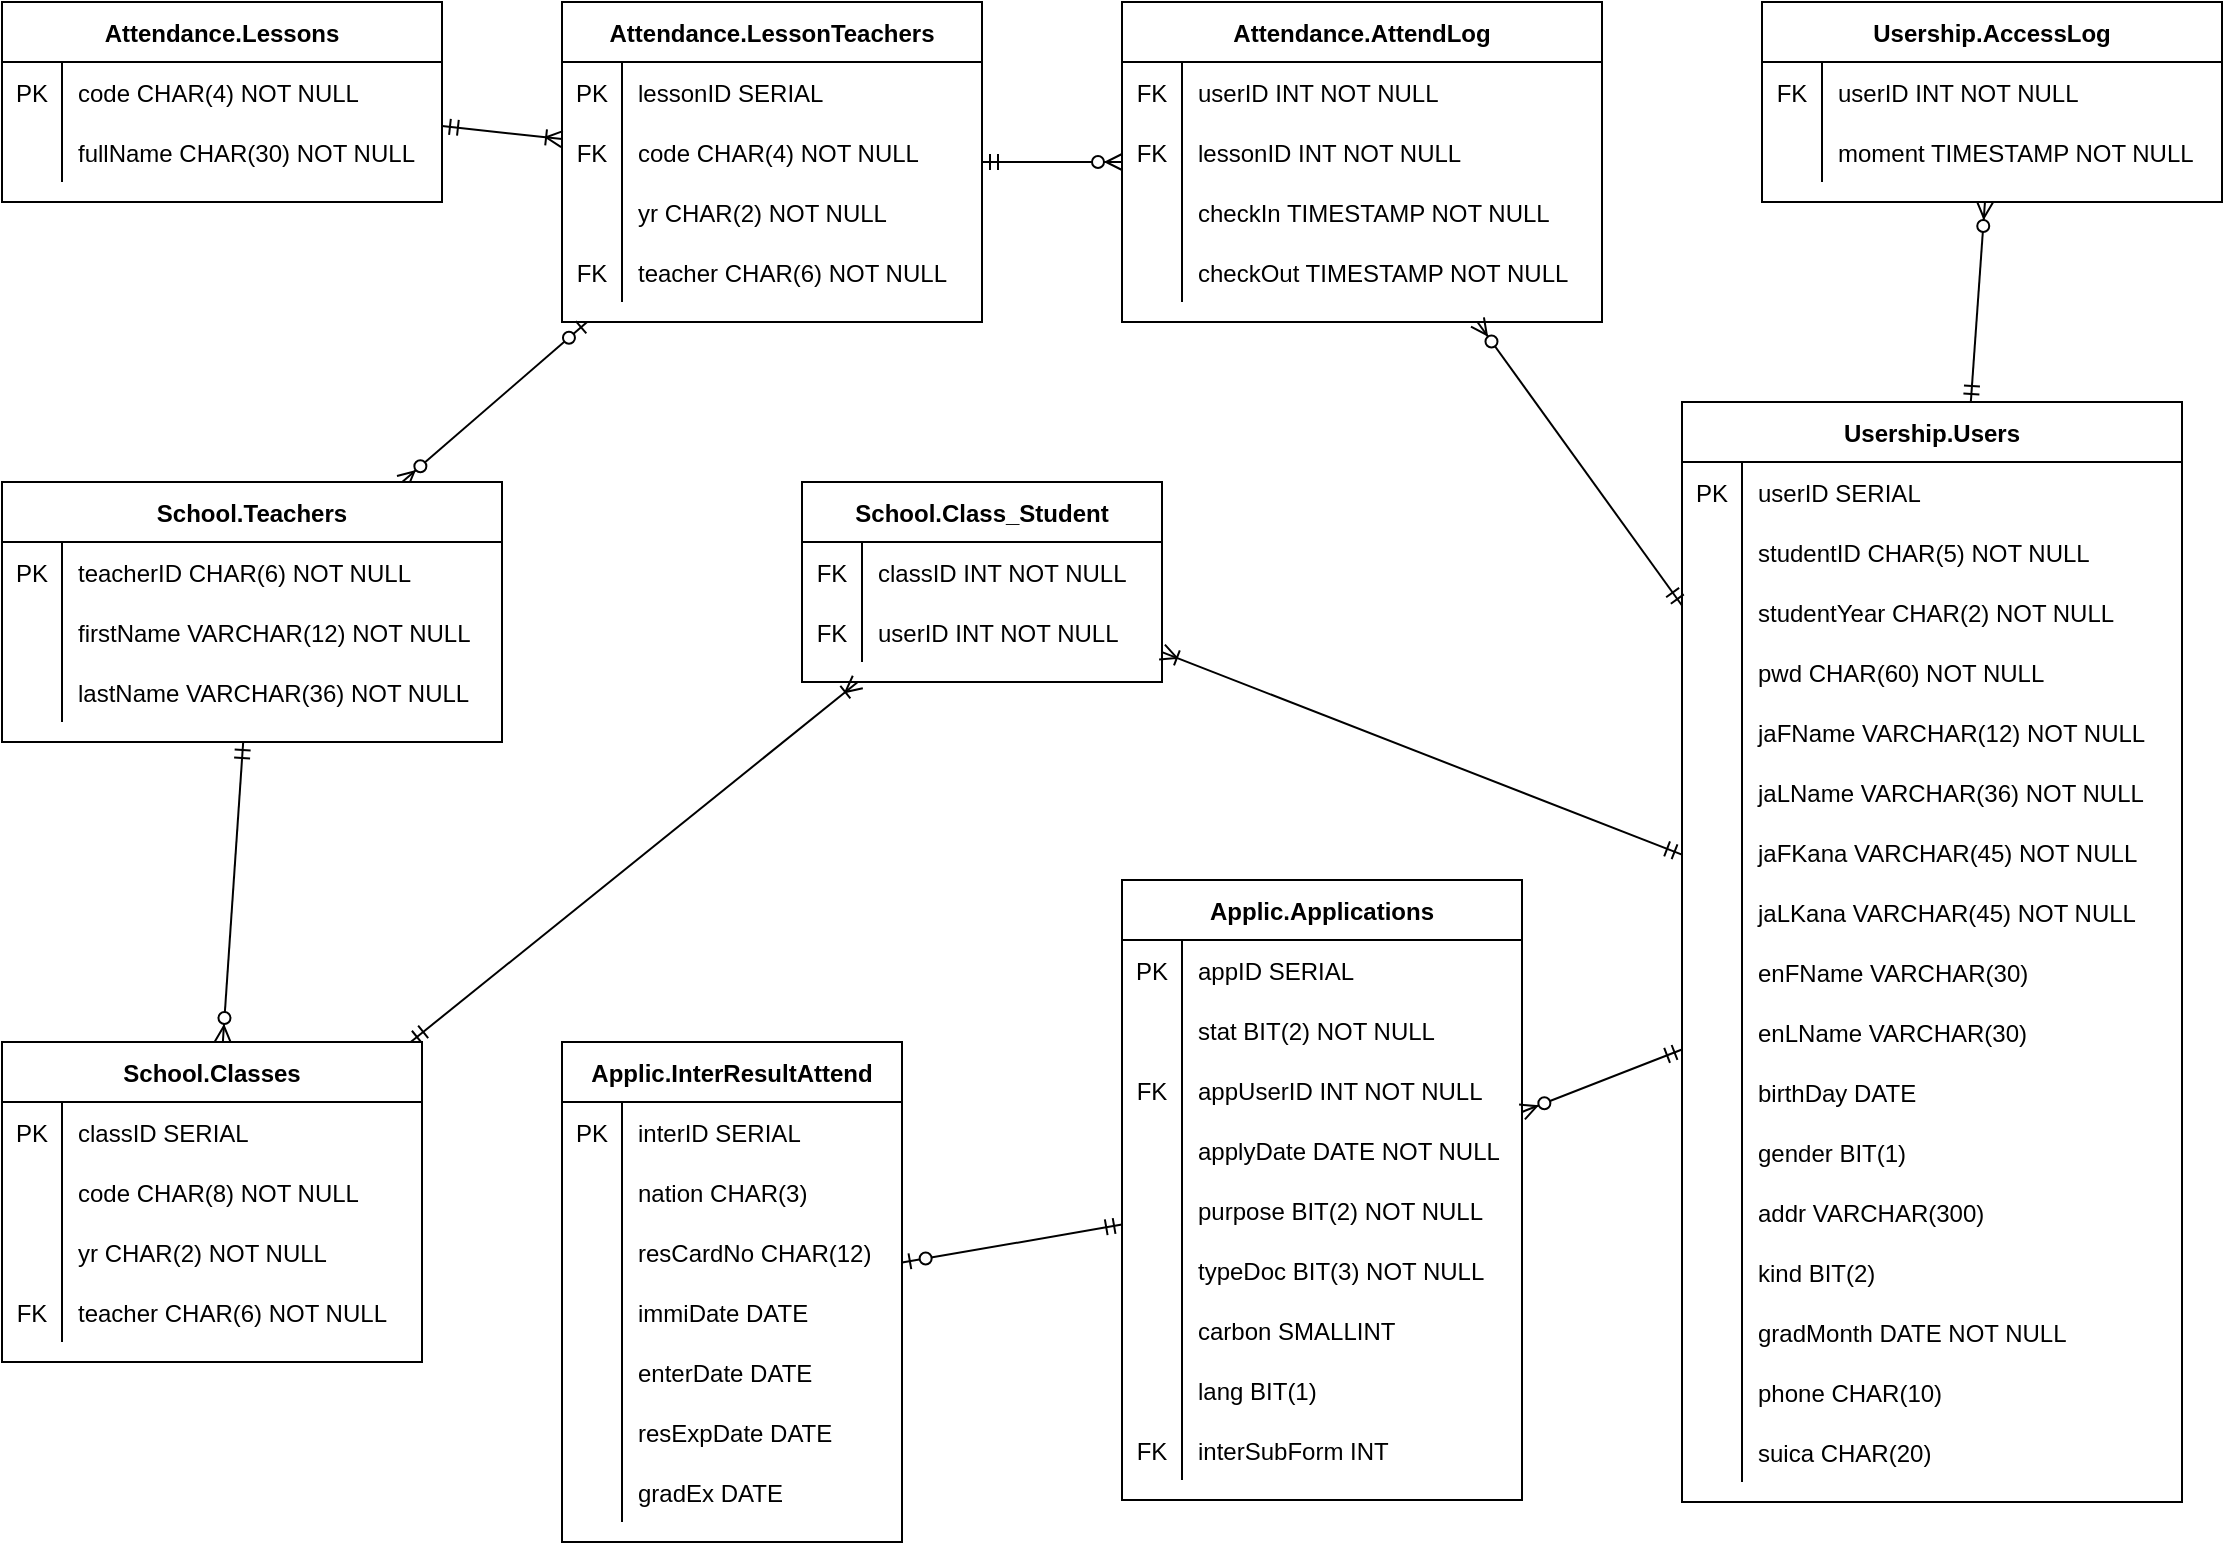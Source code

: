 <mxfile compressed="false" version="13.6.2" type="device" pages="2">
  <diagram id="6iHWt4eawKjjmFXK4qab" name="app (en)">
    <mxGraphModel dx="621" dy="520" grid="1" gridSize="10" guides="1" tooltips="1" connect="1" arrows="1" fold="1" page="1" pageScale="1" pageWidth="1169" pageHeight="827" math="0" shadow="0">
      <root>
        <mxCell id="0" />
        <mxCell id="1" parent="0" />
        <mxCell id="r_wenzuaNygmfTUI0B5I-170" style="rounded=0;orthogonalLoop=1;jettySize=auto;html=1;endFill=1;endArrow=ERzeroToOne;startFill=0;startArrow=ERmandOne;" parent="1" source="r_wenzuaNygmfTUI0B5I-23" target="r_wenzuaNygmfTUI0B5I-1" edge="1">
          <mxGeometry relative="1" as="geometry" />
        </mxCell>
        <mxCell id="r_wenzuaNygmfTUI0B5I-177" style="rounded=0;orthogonalLoop=1;jettySize=auto;html=1;endFill=0;endArrow=ERmandOne;startFill=1;startArrow=ERzeroToMany;" parent="1" source="r_wenzuaNygmfTUI0B5I-23" target="r_wenzuaNygmfTUI0B5I-114" edge="1">
          <mxGeometry relative="1" as="geometry" />
        </mxCell>
        <mxCell id="r_wenzuaNygmfTUI0B5I-173" style="rounded=0;orthogonalLoop=1;jettySize=auto;html=1;endFill=1;endArrow=ERzeroToMany;startFill=1;startArrow=ERzeroToOne;" parent="1" source="r_wenzuaNygmfTUI0B5I-58" target="r_wenzuaNygmfTUI0B5I-84" edge="1">
          <mxGeometry relative="1" as="geometry" />
        </mxCell>
        <mxCell id="r_wenzuaNygmfTUI0B5I-174" style="rounded=0;orthogonalLoop=1;jettySize=auto;html=1;endFill=1;endArrow=ERzeroToMany;startFill=0;startArrow=ERmandOne;" parent="1" source="r_wenzuaNygmfTUI0B5I-84" target="r_wenzuaNygmfTUI0B5I-94" edge="1">
          <mxGeometry relative="1" as="geometry" />
        </mxCell>
        <mxCell id="r_wenzuaNygmfTUI0B5I-175" style="rounded=0;orthogonalLoop=1;jettySize=auto;html=1;endFill=0;endArrow=ERoneToMany;startFill=0;startArrow=ERmandOne;" parent="1" source="r_wenzuaNygmfTUI0B5I-94" target="r_wenzuaNygmfTUI0B5I-107" edge="1">
          <mxGeometry relative="1" as="geometry" />
        </mxCell>
        <mxCell id="r_wenzuaNygmfTUI0B5I-171" style="rounded=0;orthogonalLoop=1;jettySize=auto;html=1;endFill=0;endArrow=ERoneToMany;startFill=0;startArrow=ERmandOne;" parent="1" source="r_wenzuaNygmfTUI0B5I-51" target="r_wenzuaNygmfTUI0B5I-58" edge="1">
          <mxGeometry relative="1" as="geometry" />
        </mxCell>
        <mxCell id="r_wenzuaNygmfTUI0B5I-172" style="rounded=0;orthogonalLoop=1;jettySize=auto;html=1;endFill=0;endArrow=ERmandOne;startFill=1;startArrow=ERzeroToMany;" parent="1" source="r_wenzuaNygmfTUI0B5I-71" target="r_wenzuaNygmfTUI0B5I-58" edge="1">
          <mxGeometry relative="1" as="geometry" />
        </mxCell>
        <mxCell id="r_wenzuaNygmfTUI0B5I-176" style="rounded=0;orthogonalLoop=1;jettySize=auto;html=1;endFill=0;endArrow=ERoneToMany;startFill=0;startArrow=ERmandOne;" parent="1" source="r_wenzuaNygmfTUI0B5I-114" target="r_wenzuaNygmfTUI0B5I-107" edge="1">
          <mxGeometry relative="1" as="geometry" />
        </mxCell>
        <mxCell id="r_wenzuaNygmfTUI0B5I-178" style="rounded=0;orthogonalLoop=1;jettySize=auto;html=1;endFill=0;endArrow=ERmandOne;startFill=1;startArrow=ERzeroToMany;" parent="1" source="r_wenzuaNygmfTUI0B5I-71" target="r_wenzuaNygmfTUI0B5I-114" edge="1">
          <mxGeometry relative="1" as="geometry" />
        </mxCell>
        <mxCell id="r_wenzuaNygmfTUI0B5I-179" style="rounded=0;orthogonalLoop=1;jettySize=auto;html=1;endFill=0;endArrow=ERmandOne;startFill=1;startArrow=ERzeroToMany;" parent="1" source="r_wenzuaNygmfTUI0B5I-163" target="r_wenzuaNygmfTUI0B5I-114" edge="1">
          <mxGeometry relative="1" as="geometry" />
        </mxCell>
        <mxCell id="r_wenzuaNygmfTUI0B5I-51" value="Attendance.Lessons" style="shape=table;startSize=30;container=1;collapsible=1;childLayout=tableLayout;fixedRows=1;rowLines=0;fontStyle=1;align=center;resizeLast=1;" parent="1" vertex="1">
          <mxGeometry x="40" y="40" width="220" height="100" as="geometry" />
        </mxCell>
        <mxCell id="r_wenzuaNygmfTUI0B5I-52" value="" style="shape=partialRectangle;collapsible=0;dropTarget=0;pointerEvents=0;fillColor=none;points=[[0,0.5],[1,0.5]];portConstraint=eastwest;top=0;left=0;right=0;bottom=0;" parent="r_wenzuaNygmfTUI0B5I-51" vertex="1">
          <mxGeometry y="30" width="220" height="30" as="geometry" />
        </mxCell>
        <mxCell id="r_wenzuaNygmfTUI0B5I-53" value="PK" style="shape=partialRectangle;overflow=hidden;connectable=0;fillColor=none;top=0;left=0;bottom=0;right=0;" parent="r_wenzuaNygmfTUI0B5I-52" vertex="1">
          <mxGeometry width="30" height="30" as="geometry" />
        </mxCell>
        <mxCell id="r_wenzuaNygmfTUI0B5I-54" value="code CHAR(4) NOT NULL" style="shape=partialRectangle;overflow=hidden;connectable=0;fillColor=none;top=0;left=0;bottom=0;right=0;align=left;spacingLeft=6;" parent="r_wenzuaNygmfTUI0B5I-52" vertex="1">
          <mxGeometry x="30" width="190" height="30" as="geometry" />
        </mxCell>
        <mxCell id="r_wenzuaNygmfTUI0B5I-55" value="" style="shape=partialRectangle;collapsible=0;dropTarget=0;pointerEvents=0;fillColor=none;points=[[0,0.5],[1,0.5]];portConstraint=eastwest;top=0;left=0;right=0;bottom=0;" parent="r_wenzuaNygmfTUI0B5I-51" vertex="1">
          <mxGeometry y="60" width="220" height="30" as="geometry" />
        </mxCell>
        <mxCell id="r_wenzuaNygmfTUI0B5I-56" value="" style="shape=partialRectangle;overflow=hidden;connectable=0;fillColor=none;top=0;left=0;bottom=0;right=0;" parent="r_wenzuaNygmfTUI0B5I-55" vertex="1">
          <mxGeometry width="30" height="30" as="geometry" />
        </mxCell>
        <mxCell id="r_wenzuaNygmfTUI0B5I-57" value="fullName CHAR(30) NOT NULL" style="shape=partialRectangle;overflow=hidden;connectable=0;fillColor=none;top=0;left=0;bottom=0;right=0;align=left;spacingLeft=6;" parent="r_wenzuaNygmfTUI0B5I-55" vertex="1">
          <mxGeometry x="30" width="190" height="30" as="geometry" />
        </mxCell>
        <mxCell id="r_wenzuaNygmfTUI0B5I-58" value="Attendance.LessonTeachers" style="shape=table;startSize=30;container=1;collapsible=1;childLayout=tableLayout;fixedRows=1;rowLines=0;fontStyle=1;align=center;resizeLast=1;" parent="1" vertex="1">
          <mxGeometry x="320" y="40" width="210" height="160" as="geometry" />
        </mxCell>
        <mxCell id="r_wenzuaNygmfTUI0B5I-59" value="" style="shape=partialRectangle;collapsible=0;dropTarget=0;pointerEvents=0;fillColor=none;points=[[0,0.5],[1,0.5]];portConstraint=eastwest;top=0;left=0;right=0;bottom=0;" parent="r_wenzuaNygmfTUI0B5I-58" vertex="1">
          <mxGeometry y="30" width="210" height="30" as="geometry" />
        </mxCell>
        <mxCell id="r_wenzuaNygmfTUI0B5I-60" value="PK" style="shape=partialRectangle;overflow=hidden;connectable=0;fillColor=none;top=0;left=0;bottom=0;right=0;" parent="r_wenzuaNygmfTUI0B5I-59" vertex="1">
          <mxGeometry width="30" height="30" as="geometry" />
        </mxCell>
        <mxCell id="r_wenzuaNygmfTUI0B5I-61" value="lessonID SERIAL" style="shape=partialRectangle;overflow=hidden;connectable=0;fillColor=none;top=0;left=0;bottom=0;right=0;align=left;spacingLeft=6;" parent="r_wenzuaNygmfTUI0B5I-59" vertex="1">
          <mxGeometry x="30" width="180" height="30" as="geometry" />
        </mxCell>
        <mxCell id="r_wenzuaNygmfTUI0B5I-62" value="" style="shape=partialRectangle;collapsible=0;dropTarget=0;pointerEvents=0;fillColor=none;points=[[0,0.5],[1,0.5]];portConstraint=eastwest;top=0;left=0;right=0;bottom=0;" parent="r_wenzuaNygmfTUI0B5I-58" vertex="1">
          <mxGeometry y="60" width="210" height="30" as="geometry" />
        </mxCell>
        <mxCell id="r_wenzuaNygmfTUI0B5I-63" value="FK" style="shape=partialRectangle;overflow=hidden;connectable=0;fillColor=none;top=0;left=0;bottom=0;right=0;" parent="r_wenzuaNygmfTUI0B5I-62" vertex="1">
          <mxGeometry width="30" height="30" as="geometry" />
        </mxCell>
        <mxCell id="r_wenzuaNygmfTUI0B5I-64" value="code CHAR(4) NOT NULL" style="shape=partialRectangle;overflow=hidden;connectable=0;fillColor=none;top=0;left=0;bottom=0;right=0;align=left;spacingLeft=6;" parent="r_wenzuaNygmfTUI0B5I-62" vertex="1">
          <mxGeometry x="30" width="180" height="30" as="geometry" />
        </mxCell>
        <mxCell id="r_wenzuaNygmfTUI0B5I-65" value="" style="shape=partialRectangle;collapsible=0;dropTarget=0;pointerEvents=0;fillColor=none;points=[[0,0.5],[1,0.5]];portConstraint=eastwest;top=0;left=0;right=0;bottom=0;" parent="r_wenzuaNygmfTUI0B5I-58" vertex="1">
          <mxGeometry y="90" width="210" height="30" as="geometry" />
        </mxCell>
        <mxCell id="r_wenzuaNygmfTUI0B5I-66" value="" style="shape=partialRectangle;overflow=hidden;connectable=0;fillColor=none;top=0;left=0;bottom=0;right=0;" parent="r_wenzuaNygmfTUI0B5I-65" vertex="1">
          <mxGeometry width="30" height="30" as="geometry" />
        </mxCell>
        <mxCell id="r_wenzuaNygmfTUI0B5I-67" value="yr CHAR(2) NOT NULL" style="shape=partialRectangle;overflow=hidden;connectable=0;fillColor=none;top=0;left=0;bottom=0;right=0;align=left;spacingLeft=6;" parent="r_wenzuaNygmfTUI0B5I-65" vertex="1">
          <mxGeometry x="30" width="180" height="30" as="geometry" />
        </mxCell>
        <mxCell id="r_wenzuaNygmfTUI0B5I-68" value="" style="shape=partialRectangle;collapsible=0;dropTarget=0;pointerEvents=0;fillColor=none;points=[[0,0.5],[1,0.5]];portConstraint=eastwest;top=0;left=0;right=0;bottom=0;" parent="r_wenzuaNygmfTUI0B5I-58" vertex="1">
          <mxGeometry y="120" width="210" height="30" as="geometry" />
        </mxCell>
        <mxCell id="r_wenzuaNygmfTUI0B5I-69" value="FK" style="shape=partialRectangle;overflow=hidden;connectable=0;fillColor=none;top=0;left=0;bottom=0;right=0;" parent="r_wenzuaNygmfTUI0B5I-68" vertex="1">
          <mxGeometry width="30" height="30" as="geometry" />
        </mxCell>
        <mxCell id="r_wenzuaNygmfTUI0B5I-70" value="teacher CHAR(6) NOT NULL" style="shape=partialRectangle;overflow=hidden;connectable=0;fillColor=none;top=0;left=0;bottom=0;right=0;align=left;spacingLeft=6;" parent="r_wenzuaNygmfTUI0B5I-68" vertex="1">
          <mxGeometry x="30" width="180" height="30" as="geometry" />
        </mxCell>
        <mxCell id="r_wenzuaNygmfTUI0B5I-71" value="Attendance.AttendLog" style="shape=table;startSize=30;container=1;collapsible=1;childLayout=tableLayout;fixedRows=1;rowLines=0;fontStyle=1;align=center;resizeLast=1;" parent="1" vertex="1">
          <mxGeometry x="600" y="40" width="240" height="160" as="geometry" />
        </mxCell>
        <mxCell id="r_wenzuaNygmfTUI0B5I-72" value="" style="shape=partialRectangle;collapsible=0;dropTarget=0;pointerEvents=0;fillColor=none;points=[[0,0.5],[1,0.5]];portConstraint=eastwest;top=0;left=0;right=0;bottom=0;" parent="r_wenzuaNygmfTUI0B5I-71" vertex="1">
          <mxGeometry y="30" width="240" height="30" as="geometry" />
        </mxCell>
        <mxCell id="r_wenzuaNygmfTUI0B5I-73" value="FK" style="shape=partialRectangle;overflow=hidden;connectable=0;fillColor=none;top=0;left=0;bottom=0;right=0;" parent="r_wenzuaNygmfTUI0B5I-72" vertex="1">
          <mxGeometry width="30" height="30" as="geometry" />
        </mxCell>
        <mxCell id="r_wenzuaNygmfTUI0B5I-74" value="userID INT NOT NULL" style="shape=partialRectangle;overflow=hidden;connectable=0;fillColor=none;top=0;left=0;bottom=0;right=0;align=left;spacingLeft=6;" parent="r_wenzuaNygmfTUI0B5I-72" vertex="1">
          <mxGeometry x="30" width="210" height="30" as="geometry" />
        </mxCell>
        <mxCell id="r_wenzuaNygmfTUI0B5I-75" value="" style="shape=partialRectangle;collapsible=0;dropTarget=0;pointerEvents=0;fillColor=none;points=[[0,0.5],[1,0.5]];portConstraint=eastwest;top=0;left=0;right=0;bottom=0;" parent="r_wenzuaNygmfTUI0B5I-71" vertex="1">
          <mxGeometry y="60" width="240" height="30" as="geometry" />
        </mxCell>
        <mxCell id="r_wenzuaNygmfTUI0B5I-76" value="FK" style="shape=partialRectangle;overflow=hidden;connectable=0;fillColor=none;top=0;left=0;bottom=0;right=0;" parent="r_wenzuaNygmfTUI0B5I-75" vertex="1">
          <mxGeometry width="30" height="30" as="geometry" />
        </mxCell>
        <mxCell id="r_wenzuaNygmfTUI0B5I-77" value="lessonID INT NOT NULL" style="shape=partialRectangle;overflow=hidden;connectable=0;fillColor=none;top=0;left=0;bottom=0;right=0;align=left;spacingLeft=6;" parent="r_wenzuaNygmfTUI0B5I-75" vertex="1">
          <mxGeometry x="30" width="210" height="30" as="geometry" />
        </mxCell>
        <mxCell id="r_wenzuaNygmfTUI0B5I-78" value="" style="shape=partialRectangle;collapsible=0;dropTarget=0;pointerEvents=0;fillColor=none;points=[[0,0.5],[1,0.5]];portConstraint=eastwest;top=0;left=0;right=0;bottom=0;" parent="r_wenzuaNygmfTUI0B5I-71" vertex="1">
          <mxGeometry y="90" width="240" height="30" as="geometry" />
        </mxCell>
        <mxCell id="r_wenzuaNygmfTUI0B5I-79" value="" style="shape=partialRectangle;overflow=hidden;connectable=0;fillColor=none;top=0;left=0;bottom=0;right=0;" parent="r_wenzuaNygmfTUI0B5I-78" vertex="1">
          <mxGeometry width="30" height="30" as="geometry" />
        </mxCell>
        <mxCell id="r_wenzuaNygmfTUI0B5I-80" value="checkIn TIMESTAMP NOT NULL" style="shape=partialRectangle;overflow=hidden;connectable=0;fillColor=none;top=0;left=0;bottom=0;right=0;align=left;spacingLeft=6;" parent="r_wenzuaNygmfTUI0B5I-78" vertex="1">
          <mxGeometry x="30" width="210" height="30" as="geometry" />
        </mxCell>
        <mxCell id="r_wenzuaNygmfTUI0B5I-81" value="" style="shape=partialRectangle;collapsible=0;dropTarget=0;pointerEvents=0;fillColor=none;points=[[0,0.5],[1,0.5]];portConstraint=eastwest;top=0;left=0;right=0;bottom=0;" parent="r_wenzuaNygmfTUI0B5I-71" vertex="1">
          <mxGeometry y="120" width="240" height="30" as="geometry" />
        </mxCell>
        <mxCell id="r_wenzuaNygmfTUI0B5I-82" value="" style="shape=partialRectangle;overflow=hidden;connectable=0;fillColor=none;top=0;left=0;bottom=0;right=0;" parent="r_wenzuaNygmfTUI0B5I-81" vertex="1">
          <mxGeometry width="30" height="30" as="geometry" />
        </mxCell>
        <mxCell id="r_wenzuaNygmfTUI0B5I-83" value="checkOut TIMESTAMP NOT NULL" style="shape=partialRectangle;overflow=hidden;connectable=0;fillColor=none;top=0;left=0;bottom=0;right=0;align=left;spacingLeft=6;" parent="r_wenzuaNygmfTUI0B5I-81" vertex="1">
          <mxGeometry x="30" width="210" height="30" as="geometry" />
        </mxCell>
        <mxCell id="r_wenzuaNygmfTUI0B5I-163" value="Usership.AccessLog" style="shape=table;startSize=30;container=1;collapsible=1;childLayout=tableLayout;fixedRows=1;rowLines=0;fontStyle=1;align=center;resizeLast=1;" parent="1" vertex="1">
          <mxGeometry x="920" y="40" width="230" height="100" as="geometry" />
        </mxCell>
        <mxCell id="r_wenzuaNygmfTUI0B5I-164" value="" style="shape=partialRectangle;collapsible=0;dropTarget=0;pointerEvents=0;fillColor=none;points=[[0,0.5],[1,0.5]];portConstraint=eastwest;top=0;left=0;right=0;bottom=0;" parent="r_wenzuaNygmfTUI0B5I-163" vertex="1">
          <mxGeometry y="30" width="230" height="30" as="geometry" />
        </mxCell>
        <mxCell id="r_wenzuaNygmfTUI0B5I-165" value="FK" style="shape=partialRectangle;overflow=hidden;connectable=0;fillColor=none;top=0;left=0;bottom=0;right=0;" parent="r_wenzuaNygmfTUI0B5I-164" vertex="1">
          <mxGeometry width="30" height="30" as="geometry" />
        </mxCell>
        <mxCell id="r_wenzuaNygmfTUI0B5I-166" value="userID INT NOT NULL" style="shape=partialRectangle;overflow=hidden;connectable=0;fillColor=none;top=0;left=0;bottom=0;right=0;align=left;spacingLeft=6;" parent="r_wenzuaNygmfTUI0B5I-164" vertex="1">
          <mxGeometry x="30" width="200" height="30" as="geometry" />
        </mxCell>
        <mxCell id="r_wenzuaNygmfTUI0B5I-167" value="" style="shape=partialRectangle;collapsible=0;dropTarget=0;pointerEvents=0;fillColor=none;points=[[0,0.5],[1,0.5]];portConstraint=eastwest;top=0;left=0;right=0;bottom=0;" parent="r_wenzuaNygmfTUI0B5I-163" vertex="1">
          <mxGeometry y="60" width="230" height="30" as="geometry" />
        </mxCell>
        <mxCell id="r_wenzuaNygmfTUI0B5I-168" value="" style="shape=partialRectangle;overflow=hidden;connectable=0;fillColor=none;top=0;left=0;bottom=0;right=0;" parent="r_wenzuaNygmfTUI0B5I-167" vertex="1">
          <mxGeometry width="30" height="30" as="geometry" />
        </mxCell>
        <mxCell id="r_wenzuaNygmfTUI0B5I-169" value="moment TIMESTAMP NOT NULL" style="shape=partialRectangle;overflow=hidden;connectable=0;fillColor=none;top=0;left=0;bottom=0;right=0;align=left;spacingLeft=6;" parent="r_wenzuaNygmfTUI0B5I-167" vertex="1">
          <mxGeometry x="30" width="200" height="30" as="geometry" />
        </mxCell>
        <mxCell id="r_wenzuaNygmfTUI0B5I-114" value="Usership.Users" style="shape=table;startSize=30;container=1;collapsible=1;childLayout=tableLayout;fixedRows=1;rowLines=0;fontStyle=1;align=center;resizeLast=1;" parent="1" vertex="1">
          <mxGeometry x="880" y="240" width="250" height="550" as="geometry" />
        </mxCell>
        <mxCell id="r_wenzuaNygmfTUI0B5I-115" value="" style="shape=partialRectangle;collapsible=0;dropTarget=0;pointerEvents=0;fillColor=none;points=[[0,0.5],[1,0.5]];portConstraint=eastwest;top=0;left=0;right=0;bottom=0;" parent="r_wenzuaNygmfTUI0B5I-114" vertex="1">
          <mxGeometry y="30" width="250" height="30" as="geometry" />
        </mxCell>
        <mxCell id="r_wenzuaNygmfTUI0B5I-116" value="PK" style="shape=partialRectangle;overflow=hidden;connectable=0;fillColor=none;top=0;left=0;bottom=0;right=0;" parent="r_wenzuaNygmfTUI0B5I-115" vertex="1">
          <mxGeometry width="30" height="30" as="geometry" />
        </mxCell>
        <mxCell id="r_wenzuaNygmfTUI0B5I-117" value="userID SERIAL" style="shape=partialRectangle;overflow=hidden;connectable=0;fillColor=none;top=0;left=0;bottom=0;right=0;align=left;spacingLeft=6;" parent="r_wenzuaNygmfTUI0B5I-115" vertex="1">
          <mxGeometry x="30" width="220" height="30" as="geometry" />
        </mxCell>
        <mxCell id="r_wenzuaNygmfTUI0B5I-118" value="" style="shape=partialRectangle;collapsible=0;dropTarget=0;pointerEvents=0;fillColor=none;points=[[0,0.5],[1,0.5]];portConstraint=eastwest;top=0;left=0;right=0;bottom=0;" parent="r_wenzuaNygmfTUI0B5I-114" vertex="1">
          <mxGeometry y="60" width="250" height="30" as="geometry" />
        </mxCell>
        <mxCell id="r_wenzuaNygmfTUI0B5I-119" value="" style="shape=partialRectangle;overflow=hidden;connectable=0;fillColor=none;top=0;left=0;bottom=0;right=0;" parent="r_wenzuaNygmfTUI0B5I-118" vertex="1">
          <mxGeometry width="30" height="30" as="geometry" />
        </mxCell>
        <mxCell id="r_wenzuaNygmfTUI0B5I-120" value="studentID CHAR(5) NOT NULL" style="shape=partialRectangle;overflow=hidden;connectable=0;fillColor=none;top=0;left=0;bottom=0;right=0;align=left;spacingLeft=6;" parent="r_wenzuaNygmfTUI0B5I-118" vertex="1">
          <mxGeometry x="30" width="220" height="30" as="geometry" />
        </mxCell>
        <mxCell id="r_wenzuaNygmfTUI0B5I-121" value="" style="shape=partialRectangle;collapsible=0;dropTarget=0;pointerEvents=0;fillColor=none;points=[[0,0.5],[1,0.5]];portConstraint=eastwest;top=0;left=0;right=0;bottom=0;" parent="r_wenzuaNygmfTUI0B5I-114" vertex="1">
          <mxGeometry y="90" width="250" height="30" as="geometry" />
        </mxCell>
        <mxCell id="r_wenzuaNygmfTUI0B5I-122" value="" style="shape=partialRectangle;overflow=hidden;connectable=0;fillColor=none;top=0;left=0;bottom=0;right=0;" parent="r_wenzuaNygmfTUI0B5I-121" vertex="1">
          <mxGeometry width="30" height="30" as="geometry" />
        </mxCell>
        <mxCell id="r_wenzuaNygmfTUI0B5I-123" value="studentYear CHAR(2) NOT NULL" style="shape=partialRectangle;overflow=hidden;connectable=0;fillColor=none;top=0;left=0;bottom=0;right=0;align=left;spacingLeft=6;" parent="r_wenzuaNygmfTUI0B5I-121" vertex="1">
          <mxGeometry x="30" width="220" height="30" as="geometry" />
        </mxCell>
        <mxCell id="r_wenzuaNygmfTUI0B5I-124" value="" style="shape=partialRectangle;collapsible=0;dropTarget=0;pointerEvents=0;fillColor=none;points=[[0,0.5],[1,0.5]];portConstraint=eastwest;top=0;left=0;right=0;bottom=0;" parent="r_wenzuaNygmfTUI0B5I-114" vertex="1">
          <mxGeometry y="120" width="250" height="30" as="geometry" />
        </mxCell>
        <mxCell id="r_wenzuaNygmfTUI0B5I-125" value="" style="shape=partialRectangle;overflow=hidden;connectable=0;fillColor=none;top=0;left=0;bottom=0;right=0;" parent="r_wenzuaNygmfTUI0B5I-124" vertex="1">
          <mxGeometry width="30" height="30" as="geometry" />
        </mxCell>
        <mxCell id="r_wenzuaNygmfTUI0B5I-126" value="pwd CHAR(60) NOT NULL" style="shape=partialRectangle;overflow=hidden;connectable=0;fillColor=none;top=0;left=0;bottom=0;right=0;align=left;spacingLeft=6;" parent="r_wenzuaNygmfTUI0B5I-124" vertex="1">
          <mxGeometry x="30" width="220" height="30" as="geometry" />
        </mxCell>
        <mxCell id="r_wenzuaNygmfTUI0B5I-127" value="" style="shape=partialRectangle;collapsible=0;dropTarget=0;pointerEvents=0;fillColor=none;points=[[0,0.5],[1,0.5]];portConstraint=eastwest;top=0;left=0;right=0;bottom=0;" parent="r_wenzuaNygmfTUI0B5I-114" vertex="1">
          <mxGeometry y="150" width="250" height="30" as="geometry" />
        </mxCell>
        <mxCell id="r_wenzuaNygmfTUI0B5I-128" value="" style="shape=partialRectangle;overflow=hidden;connectable=0;fillColor=none;top=0;left=0;bottom=0;right=0;" parent="r_wenzuaNygmfTUI0B5I-127" vertex="1">
          <mxGeometry width="30" height="30" as="geometry" />
        </mxCell>
        <mxCell id="r_wenzuaNygmfTUI0B5I-129" value="jaFName VARCHAR(12) NOT NULL" style="shape=partialRectangle;overflow=hidden;connectable=0;fillColor=none;top=0;left=0;bottom=0;right=0;align=left;spacingLeft=6;" parent="r_wenzuaNygmfTUI0B5I-127" vertex="1">
          <mxGeometry x="30" width="220" height="30" as="geometry" />
        </mxCell>
        <mxCell id="r_wenzuaNygmfTUI0B5I-130" value="" style="shape=partialRectangle;collapsible=0;dropTarget=0;pointerEvents=0;fillColor=none;points=[[0,0.5],[1,0.5]];portConstraint=eastwest;top=0;left=0;right=0;bottom=0;" parent="r_wenzuaNygmfTUI0B5I-114" vertex="1">
          <mxGeometry y="180" width="250" height="30" as="geometry" />
        </mxCell>
        <mxCell id="r_wenzuaNygmfTUI0B5I-131" value="" style="shape=partialRectangle;overflow=hidden;connectable=0;fillColor=none;top=0;left=0;bottom=0;right=0;" parent="r_wenzuaNygmfTUI0B5I-130" vertex="1">
          <mxGeometry width="30" height="30" as="geometry" />
        </mxCell>
        <mxCell id="r_wenzuaNygmfTUI0B5I-132" value="jaLName VARCHAR(36) NOT NULL" style="shape=partialRectangle;overflow=hidden;connectable=0;fillColor=none;top=0;left=0;bottom=0;right=0;align=left;spacingLeft=6;" parent="r_wenzuaNygmfTUI0B5I-130" vertex="1">
          <mxGeometry x="30" width="220" height="30" as="geometry" />
        </mxCell>
        <mxCell id="r_wenzuaNygmfTUI0B5I-133" value="" style="shape=partialRectangle;collapsible=0;dropTarget=0;pointerEvents=0;fillColor=none;points=[[0,0.5],[1,0.5]];portConstraint=eastwest;top=0;left=0;right=0;bottom=0;" parent="r_wenzuaNygmfTUI0B5I-114" vertex="1">
          <mxGeometry y="210" width="250" height="30" as="geometry" />
        </mxCell>
        <mxCell id="r_wenzuaNygmfTUI0B5I-134" value="" style="shape=partialRectangle;overflow=hidden;connectable=0;fillColor=none;top=0;left=0;bottom=0;right=0;" parent="r_wenzuaNygmfTUI0B5I-133" vertex="1">
          <mxGeometry width="30" height="30" as="geometry" />
        </mxCell>
        <mxCell id="r_wenzuaNygmfTUI0B5I-135" value="jaFKana VARCHAR(45) NOT NULL" style="shape=partialRectangle;overflow=hidden;connectable=0;fillColor=none;top=0;left=0;bottom=0;right=0;align=left;spacingLeft=6;" parent="r_wenzuaNygmfTUI0B5I-133" vertex="1">
          <mxGeometry x="30" width="220" height="30" as="geometry" />
        </mxCell>
        <mxCell id="0Z4tiLHSgtzrJwnLTWoU-1" value="" style="shape=partialRectangle;collapsible=0;dropTarget=0;pointerEvents=0;fillColor=none;points=[[0,0.5],[1,0.5]];portConstraint=eastwest;top=0;left=0;right=0;bottom=0;" vertex="1" parent="r_wenzuaNygmfTUI0B5I-114">
          <mxGeometry y="240" width="250" height="30" as="geometry" />
        </mxCell>
        <mxCell id="0Z4tiLHSgtzrJwnLTWoU-2" value="" style="shape=partialRectangle;overflow=hidden;connectable=0;fillColor=none;top=0;left=0;bottom=0;right=0;" vertex="1" parent="0Z4tiLHSgtzrJwnLTWoU-1">
          <mxGeometry width="30" height="30" as="geometry" />
        </mxCell>
        <mxCell id="0Z4tiLHSgtzrJwnLTWoU-3" value="jaLKana VARCHAR(45) NOT NULL" style="shape=partialRectangle;overflow=hidden;connectable=0;fillColor=none;top=0;left=0;bottom=0;right=0;align=left;spacingLeft=6;" vertex="1" parent="0Z4tiLHSgtzrJwnLTWoU-1">
          <mxGeometry x="30" width="220" height="30" as="geometry" />
        </mxCell>
        <mxCell id="r_wenzuaNygmfTUI0B5I-136" value="" style="shape=partialRectangle;collapsible=0;dropTarget=0;pointerEvents=0;fillColor=none;points=[[0,0.5],[1,0.5]];portConstraint=eastwest;top=0;left=0;right=0;bottom=0;" parent="r_wenzuaNygmfTUI0B5I-114" vertex="1">
          <mxGeometry y="270" width="250" height="30" as="geometry" />
        </mxCell>
        <mxCell id="r_wenzuaNygmfTUI0B5I-137" value="" style="shape=partialRectangle;overflow=hidden;connectable=0;fillColor=none;top=0;left=0;bottom=0;right=0;" parent="r_wenzuaNygmfTUI0B5I-136" vertex="1">
          <mxGeometry width="30" height="30" as="geometry" />
        </mxCell>
        <mxCell id="r_wenzuaNygmfTUI0B5I-138" value="enFName VARCHAR(30)" style="shape=partialRectangle;overflow=hidden;connectable=0;fillColor=none;top=0;left=0;bottom=0;right=0;align=left;spacingLeft=6;" parent="r_wenzuaNygmfTUI0B5I-136" vertex="1">
          <mxGeometry x="30" width="220" height="30" as="geometry" />
        </mxCell>
        <mxCell id="r_wenzuaNygmfTUI0B5I-139" value="" style="shape=partialRectangle;collapsible=0;dropTarget=0;pointerEvents=0;fillColor=none;points=[[0,0.5],[1,0.5]];portConstraint=eastwest;top=0;left=0;right=0;bottom=0;" parent="r_wenzuaNygmfTUI0B5I-114" vertex="1">
          <mxGeometry y="300" width="250" height="30" as="geometry" />
        </mxCell>
        <mxCell id="r_wenzuaNygmfTUI0B5I-140" value="" style="shape=partialRectangle;overflow=hidden;connectable=0;fillColor=none;top=0;left=0;bottom=0;right=0;" parent="r_wenzuaNygmfTUI0B5I-139" vertex="1">
          <mxGeometry width="30" height="30" as="geometry" />
        </mxCell>
        <mxCell id="r_wenzuaNygmfTUI0B5I-141" value="enLName VARCHAR(30)" style="shape=partialRectangle;overflow=hidden;connectable=0;fillColor=none;top=0;left=0;bottom=0;right=0;align=left;spacingLeft=6;" parent="r_wenzuaNygmfTUI0B5I-139" vertex="1">
          <mxGeometry x="30" width="220" height="30" as="geometry" />
        </mxCell>
        <mxCell id="r_wenzuaNygmfTUI0B5I-142" value="" style="shape=partialRectangle;collapsible=0;dropTarget=0;pointerEvents=0;fillColor=none;points=[[0,0.5],[1,0.5]];portConstraint=eastwest;top=0;left=0;right=0;bottom=0;" parent="r_wenzuaNygmfTUI0B5I-114" vertex="1">
          <mxGeometry y="330" width="250" height="30" as="geometry" />
        </mxCell>
        <mxCell id="r_wenzuaNygmfTUI0B5I-143" value="" style="shape=partialRectangle;overflow=hidden;connectable=0;fillColor=none;top=0;left=0;bottom=0;right=0;" parent="r_wenzuaNygmfTUI0B5I-142" vertex="1">
          <mxGeometry width="30" height="30" as="geometry" />
        </mxCell>
        <mxCell id="r_wenzuaNygmfTUI0B5I-144" value="birthDay DATE" style="shape=partialRectangle;overflow=hidden;connectable=0;fillColor=none;top=0;left=0;bottom=0;right=0;align=left;spacingLeft=6;" parent="r_wenzuaNygmfTUI0B5I-142" vertex="1">
          <mxGeometry x="30" width="220" height="30" as="geometry" />
        </mxCell>
        <mxCell id="r_wenzuaNygmfTUI0B5I-145" value="" style="shape=partialRectangle;collapsible=0;dropTarget=0;pointerEvents=0;fillColor=none;points=[[0,0.5],[1,0.5]];portConstraint=eastwest;top=0;left=0;right=0;bottom=0;" parent="r_wenzuaNygmfTUI0B5I-114" vertex="1">
          <mxGeometry y="360" width="250" height="30" as="geometry" />
        </mxCell>
        <mxCell id="r_wenzuaNygmfTUI0B5I-146" value="" style="shape=partialRectangle;overflow=hidden;connectable=0;fillColor=none;top=0;left=0;bottom=0;right=0;" parent="r_wenzuaNygmfTUI0B5I-145" vertex="1">
          <mxGeometry width="30" height="30" as="geometry" />
        </mxCell>
        <mxCell id="r_wenzuaNygmfTUI0B5I-147" value="gender BIT(1)" style="shape=partialRectangle;overflow=hidden;connectable=0;fillColor=none;top=0;left=0;bottom=0;right=0;align=left;spacingLeft=6;" parent="r_wenzuaNygmfTUI0B5I-145" vertex="1">
          <mxGeometry x="30" width="220" height="30" as="geometry" />
        </mxCell>
        <mxCell id="r_wenzuaNygmfTUI0B5I-148" value="" style="shape=partialRectangle;collapsible=0;dropTarget=0;pointerEvents=0;fillColor=none;points=[[0,0.5],[1,0.5]];portConstraint=eastwest;top=0;left=0;right=0;bottom=0;" parent="r_wenzuaNygmfTUI0B5I-114" vertex="1">
          <mxGeometry y="390" width="250" height="30" as="geometry" />
        </mxCell>
        <mxCell id="r_wenzuaNygmfTUI0B5I-149" value="" style="shape=partialRectangle;overflow=hidden;connectable=0;fillColor=none;top=0;left=0;bottom=0;right=0;" parent="r_wenzuaNygmfTUI0B5I-148" vertex="1">
          <mxGeometry width="30" height="30" as="geometry" />
        </mxCell>
        <mxCell id="r_wenzuaNygmfTUI0B5I-150" value="addr VARCHAR(300)" style="shape=partialRectangle;overflow=hidden;connectable=0;fillColor=none;top=0;left=0;bottom=0;right=0;align=left;spacingLeft=6;" parent="r_wenzuaNygmfTUI0B5I-148" vertex="1">
          <mxGeometry x="30" width="220" height="30" as="geometry" />
        </mxCell>
        <mxCell id="r_wenzuaNygmfTUI0B5I-151" value="" style="shape=partialRectangle;collapsible=0;dropTarget=0;pointerEvents=0;fillColor=none;points=[[0,0.5],[1,0.5]];portConstraint=eastwest;top=0;left=0;right=0;bottom=0;" parent="r_wenzuaNygmfTUI0B5I-114" vertex="1">
          <mxGeometry y="420" width="250" height="30" as="geometry" />
        </mxCell>
        <mxCell id="r_wenzuaNygmfTUI0B5I-152" value="" style="shape=partialRectangle;overflow=hidden;connectable=0;fillColor=none;top=0;left=0;bottom=0;right=0;" parent="r_wenzuaNygmfTUI0B5I-151" vertex="1">
          <mxGeometry width="30" height="30" as="geometry" />
        </mxCell>
        <mxCell id="r_wenzuaNygmfTUI0B5I-153" value="kind BIT(2)" style="shape=partialRectangle;overflow=hidden;connectable=0;fillColor=none;top=0;left=0;bottom=0;right=0;align=left;spacingLeft=6;" parent="r_wenzuaNygmfTUI0B5I-151" vertex="1">
          <mxGeometry x="30" width="220" height="30" as="geometry" />
        </mxCell>
        <mxCell id="r_wenzuaNygmfTUI0B5I-154" value="" style="shape=partialRectangle;collapsible=0;dropTarget=0;pointerEvents=0;fillColor=none;points=[[0,0.5],[1,0.5]];portConstraint=eastwest;top=0;left=0;right=0;bottom=0;" parent="r_wenzuaNygmfTUI0B5I-114" vertex="1">
          <mxGeometry y="450" width="250" height="30" as="geometry" />
        </mxCell>
        <mxCell id="r_wenzuaNygmfTUI0B5I-155" value="" style="shape=partialRectangle;overflow=hidden;connectable=0;fillColor=none;top=0;left=0;bottom=0;right=0;" parent="r_wenzuaNygmfTUI0B5I-154" vertex="1">
          <mxGeometry width="30" height="30" as="geometry" />
        </mxCell>
        <mxCell id="r_wenzuaNygmfTUI0B5I-156" value="gradMonth DATE NOT NULL" style="shape=partialRectangle;overflow=hidden;connectable=0;fillColor=none;top=0;left=0;bottom=0;right=0;align=left;spacingLeft=6;" parent="r_wenzuaNygmfTUI0B5I-154" vertex="1">
          <mxGeometry x="30" width="220" height="30" as="geometry" />
        </mxCell>
        <mxCell id="r_wenzuaNygmfTUI0B5I-157" value="" style="shape=partialRectangle;collapsible=0;dropTarget=0;pointerEvents=0;fillColor=none;points=[[0,0.5],[1,0.5]];portConstraint=eastwest;top=0;left=0;right=0;bottom=0;" parent="r_wenzuaNygmfTUI0B5I-114" vertex="1">
          <mxGeometry y="480" width="250" height="30" as="geometry" />
        </mxCell>
        <mxCell id="r_wenzuaNygmfTUI0B5I-158" value="" style="shape=partialRectangle;overflow=hidden;connectable=0;fillColor=none;top=0;left=0;bottom=0;right=0;" parent="r_wenzuaNygmfTUI0B5I-157" vertex="1">
          <mxGeometry width="30" height="30" as="geometry" />
        </mxCell>
        <mxCell id="r_wenzuaNygmfTUI0B5I-159" value="phone CHAR(10)" style="shape=partialRectangle;overflow=hidden;connectable=0;fillColor=none;top=0;left=0;bottom=0;right=0;align=left;spacingLeft=6;" parent="r_wenzuaNygmfTUI0B5I-157" vertex="1">
          <mxGeometry x="30" width="220" height="30" as="geometry" />
        </mxCell>
        <mxCell id="r_wenzuaNygmfTUI0B5I-160" value="" style="shape=partialRectangle;collapsible=0;dropTarget=0;pointerEvents=0;fillColor=none;points=[[0,0.5],[1,0.5]];portConstraint=eastwest;top=0;left=0;right=0;bottom=0;" parent="r_wenzuaNygmfTUI0B5I-114" vertex="1">
          <mxGeometry y="510" width="250" height="30" as="geometry" />
        </mxCell>
        <mxCell id="r_wenzuaNygmfTUI0B5I-161" value="" style="shape=partialRectangle;overflow=hidden;connectable=0;fillColor=none;top=0;left=0;bottom=0;right=0;" parent="r_wenzuaNygmfTUI0B5I-160" vertex="1">
          <mxGeometry width="30" height="30" as="geometry" />
        </mxCell>
        <mxCell id="r_wenzuaNygmfTUI0B5I-162" value="suica CHAR(20)" style="shape=partialRectangle;overflow=hidden;connectable=0;fillColor=none;top=0;left=0;bottom=0;right=0;align=left;spacingLeft=6;" parent="r_wenzuaNygmfTUI0B5I-160" vertex="1">
          <mxGeometry x="30" width="220" height="30" as="geometry" />
        </mxCell>
        <mxCell id="r_wenzuaNygmfTUI0B5I-23" value="Applic.Applications" style="shape=table;startSize=30;container=1;collapsible=1;childLayout=tableLayout;fixedRows=1;rowLines=0;fontStyle=1;align=center;resizeLast=1;" parent="1" vertex="1">
          <mxGeometry x="600" y="479" width="200" height="310" as="geometry" />
        </mxCell>
        <mxCell id="r_wenzuaNygmfTUI0B5I-24" value="" style="shape=partialRectangle;collapsible=0;dropTarget=0;pointerEvents=0;fillColor=none;points=[[0,0.5],[1,0.5]];portConstraint=eastwest;top=0;left=0;right=0;bottom=0;" parent="r_wenzuaNygmfTUI0B5I-23" vertex="1">
          <mxGeometry y="30" width="200" height="30" as="geometry" />
        </mxCell>
        <mxCell id="r_wenzuaNygmfTUI0B5I-25" value="PK" style="shape=partialRectangle;overflow=hidden;connectable=0;fillColor=none;top=0;left=0;bottom=0;right=0;" parent="r_wenzuaNygmfTUI0B5I-24" vertex="1">
          <mxGeometry width="30" height="30" as="geometry" />
        </mxCell>
        <mxCell id="r_wenzuaNygmfTUI0B5I-26" value="appID SERIAL" style="shape=partialRectangle;overflow=hidden;connectable=0;fillColor=none;top=0;left=0;bottom=0;right=0;align=left;spacingLeft=6;" parent="r_wenzuaNygmfTUI0B5I-24" vertex="1">
          <mxGeometry x="30" width="170" height="30" as="geometry" />
        </mxCell>
        <mxCell id="r_wenzuaNygmfTUI0B5I-27" value="" style="shape=partialRectangle;collapsible=0;dropTarget=0;pointerEvents=0;fillColor=none;points=[[0,0.5],[1,0.5]];portConstraint=eastwest;top=0;left=0;right=0;bottom=0;" parent="r_wenzuaNygmfTUI0B5I-23" vertex="1">
          <mxGeometry y="60" width="200" height="30" as="geometry" />
        </mxCell>
        <mxCell id="r_wenzuaNygmfTUI0B5I-28" value="" style="shape=partialRectangle;overflow=hidden;connectable=0;fillColor=none;top=0;left=0;bottom=0;right=0;" parent="r_wenzuaNygmfTUI0B5I-27" vertex="1">
          <mxGeometry width="30" height="30" as="geometry" />
        </mxCell>
        <mxCell id="r_wenzuaNygmfTUI0B5I-29" value="stat BIT(2) NOT NULL" style="shape=partialRectangle;overflow=hidden;connectable=0;fillColor=none;top=0;left=0;bottom=0;right=0;align=left;spacingLeft=6;" parent="r_wenzuaNygmfTUI0B5I-27" vertex="1">
          <mxGeometry x="30" width="170" height="30" as="geometry" />
        </mxCell>
        <mxCell id="r_wenzuaNygmfTUI0B5I-30" value="" style="shape=partialRectangle;collapsible=0;dropTarget=0;pointerEvents=0;fillColor=none;points=[[0,0.5],[1,0.5]];portConstraint=eastwest;top=0;left=0;right=0;bottom=0;" parent="r_wenzuaNygmfTUI0B5I-23" vertex="1">
          <mxGeometry y="90" width="200" height="30" as="geometry" />
        </mxCell>
        <mxCell id="r_wenzuaNygmfTUI0B5I-31" value="FK" style="shape=partialRectangle;overflow=hidden;connectable=0;fillColor=none;top=0;left=0;bottom=0;right=0;" parent="r_wenzuaNygmfTUI0B5I-30" vertex="1">
          <mxGeometry width="30" height="30" as="geometry" />
        </mxCell>
        <mxCell id="r_wenzuaNygmfTUI0B5I-32" value="appUserID INT NOT NULL" style="shape=partialRectangle;overflow=hidden;connectable=0;fillColor=none;top=0;left=0;bottom=0;right=0;align=left;spacingLeft=6;" parent="r_wenzuaNygmfTUI0B5I-30" vertex="1">
          <mxGeometry x="30" width="170" height="30" as="geometry" />
        </mxCell>
        <mxCell id="r_wenzuaNygmfTUI0B5I-33" value="" style="shape=partialRectangle;collapsible=0;dropTarget=0;pointerEvents=0;fillColor=none;points=[[0,0.5],[1,0.5]];portConstraint=eastwest;top=0;left=0;right=0;bottom=0;" parent="r_wenzuaNygmfTUI0B5I-23" vertex="1">
          <mxGeometry y="120" width="200" height="30" as="geometry" />
        </mxCell>
        <mxCell id="r_wenzuaNygmfTUI0B5I-34" value="" style="shape=partialRectangle;overflow=hidden;connectable=0;fillColor=none;top=0;left=0;bottom=0;right=0;" parent="r_wenzuaNygmfTUI0B5I-33" vertex="1">
          <mxGeometry width="30" height="30" as="geometry" />
        </mxCell>
        <mxCell id="r_wenzuaNygmfTUI0B5I-35" value="applyDate DATE NOT NULL" style="shape=partialRectangle;overflow=hidden;connectable=0;fillColor=none;top=0;left=0;bottom=0;right=0;align=left;spacingLeft=6;" parent="r_wenzuaNygmfTUI0B5I-33" vertex="1">
          <mxGeometry x="30" width="170" height="30" as="geometry" />
        </mxCell>
        <mxCell id="r_wenzuaNygmfTUI0B5I-36" value="" style="shape=partialRectangle;collapsible=0;dropTarget=0;pointerEvents=0;fillColor=none;points=[[0,0.5],[1,0.5]];portConstraint=eastwest;top=0;left=0;right=0;bottom=0;" parent="r_wenzuaNygmfTUI0B5I-23" vertex="1">
          <mxGeometry y="150" width="200" height="30" as="geometry" />
        </mxCell>
        <mxCell id="r_wenzuaNygmfTUI0B5I-37" value="" style="shape=partialRectangle;overflow=hidden;connectable=0;fillColor=none;top=0;left=0;bottom=0;right=0;" parent="r_wenzuaNygmfTUI0B5I-36" vertex="1">
          <mxGeometry width="30" height="30" as="geometry" />
        </mxCell>
        <mxCell id="r_wenzuaNygmfTUI0B5I-38" value="purpose BIT(2) NOT NULL" style="shape=partialRectangle;overflow=hidden;connectable=0;fillColor=none;top=0;left=0;bottom=0;right=0;align=left;spacingLeft=6;" parent="r_wenzuaNygmfTUI0B5I-36" vertex="1">
          <mxGeometry x="30" width="170" height="30" as="geometry" />
        </mxCell>
        <mxCell id="r_wenzuaNygmfTUI0B5I-39" value="" style="shape=partialRectangle;collapsible=0;dropTarget=0;pointerEvents=0;fillColor=none;points=[[0,0.5],[1,0.5]];portConstraint=eastwest;top=0;left=0;right=0;bottom=0;" parent="r_wenzuaNygmfTUI0B5I-23" vertex="1">
          <mxGeometry y="180" width="200" height="30" as="geometry" />
        </mxCell>
        <mxCell id="r_wenzuaNygmfTUI0B5I-40" value="" style="shape=partialRectangle;overflow=hidden;connectable=0;fillColor=none;top=0;left=0;bottom=0;right=0;" parent="r_wenzuaNygmfTUI0B5I-39" vertex="1">
          <mxGeometry width="30" height="30" as="geometry" />
        </mxCell>
        <mxCell id="r_wenzuaNygmfTUI0B5I-41" value="typeDoc BIT(3) NOT NULL" style="shape=partialRectangle;overflow=hidden;connectable=0;fillColor=none;top=0;left=0;bottom=0;right=0;align=left;spacingLeft=6;" parent="r_wenzuaNygmfTUI0B5I-39" vertex="1">
          <mxGeometry x="30" width="170" height="30" as="geometry" />
        </mxCell>
        <mxCell id="r_wenzuaNygmfTUI0B5I-42" value="" style="shape=partialRectangle;collapsible=0;dropTarget=0;pointerEvents=0;fillColor=none;points=[[0,0.5],[1,0.5]];portConstraint=eastwest;top=0;left=0;right=0;bottom=0;" parent="r_wenzuaNygmfTUI0B5I-23" vertex="1">
          <mxGeometry y="210" width="200" height="30" as="geometry" />
        </mxCell>
        <mxCell id="r_wenzuaNygmfTUI0B5I-43" value="" style="shape=partialRectangle;overflow=hidden;connectable=0;fillColor=none;top=0;left=0;bottom=0;right=0;" parent="r_wenzuaNygmfTUI0B5I-42" vertex="1">
          <mxGeometry width="30" height="30" as="geometry" />
        </mxCell>
        <mxCell id="r_wenzuaNygmfTUI0B5I-44" value="carbon SMALLINT" style="shape=partialRectangle;overflow=hidden;connectable=0;fillColor=none;top=0;left=0;bottom=0;right=0;align=left;spacingLeft=6;" parent="r_wenzuaNygmfTUI0B5I-42" vertex="1">
          <mxGeometry x="30" width="170" height="30" as="geometry" />
        </mxCell>
        <mxCell id="r_wenzuaNygmfTUI0B5I-45" value="" style="shape=partialRectangle;collapsible=0;dropTarget=0;pointerEvents=0;fillColor=none;points=[[0,0.5],[1,0.5]];portConstraint=eastwest;top=0;left=0;right=0;bottom=0;" parent="r_wenzuaNygmfTUI0B5I-23" vertex="1">
          <mxGeometry y="240" width="200" height="30" as="geometry" />
        </mxCell>
        <mxCell id="r_wenzuaNygmfTUI0B5I-46" value="" style="shape=partialRectangle;overflow=hidden;connectable=0;fillColor=none;top=0;left=0;bottom=0;right=0;" parent="r_wenzuaNygmfTUI0B5I-45" vertex="1">
          <mxGeometry width="30" height="30" as="geometry" />
        </mxCell>
        <mxCell id="r_wenzuaNygmfTUI0B5I-47" value="lang BIT(1)" style="shape=partialRectangle;overflow=hidden;connectable=0;fillColor=none;top=0;left=0;bottom=0;right=0;align=left;spacingLeft=6;" parent="r_wenzuaNygmfTUI0B5I-45" vertex="1">
          <mxGeometry x="30" width="170" height="30" as="geometry" />
        </mxCell>
        <mxCell id="r_wenzuaNygmfTUI0B5I-48" value="" style="shape=partialRectangle;collapsible=0;dropTarget=0;pointerEvents=0;fillColor=none;points=[[0,0.5],[1,0.5]];portConstraint=eastwest;top=0;left=0;right=0;bottom=0;" parent="r_wenzuaNygmfTUI0B5I-23" vertex="1">
          <mxGeometry y="270" width="200" height="30" as="geometry" />
        </mxCell>
        <mxCell id="r_wenzuaNygmfTUI0B5I-49" value="FK" style="shape=partialRectangle;overflow=hidden;connectable=0;fillColor=none;top=0;left=0;bottom=0;right=0;" parent="r_wenzuaNygmfTUI0B5I-48" vertex="1">
          <mxGeometry width="30" height="30" as="geometry" />
        </mxCell>
        <mxCell id="r_wenzuaNygmfTUI0B5I-50" value="interSubForm INT" style="shape=partialRectangle;overflow=hidden;connectable=0;fillColor=none;top=0;left=0;bottom=0;right=0;align=left;spacingLeft=6;" parent="r_wenzuaNygmfTUI0B5I-48" vertex="1">
          <mxGeometry x="30" width="170" height="30" as="geometry" />
        </mxCell>
        <mxCell id="r_wenzuaNygmfTUI0B5I-84" value="School.Teachers" style="shape=table;startSize=30;container=1;collapsible=1;childLayout=tableLayout;fixedRows=1;rowLines=0;fontStyle=1;align=center;resizeLast=1;" parent="1" vertex="1">
          <mxGeometry x="40" y="280" width="250" height="130" as="geometry" />
        </mxCell>
        <mxCell id="r_wenzuaNygmfTUI0B5I-85" value="" style="shape=partialRectangle;collapsible=0;dropTarget=0;pointerEvents=0;fillColor=none;points=[[0,0.5],[1,0.5]];portConstraint=eastwest;top=0;left=0;right=0;bottom=0;" parent="r_wenzuaNygmfTUI0B5I-84" vertex="1">
          <mxGeometry y="30" width="250" height="30" as="geometry" />
        </mxCell>
        <mxCell id="r_wenzuaNygmfTUI0B5I-86" value="PK" style="shape=partialRectangle;overflow=hidden;connectable=0;fillColor=none;top=0;left=0;bottom=0;right=0;" parent="r_wenzuaNygmfTUI0B5I-85" vertex="1">
          <mxGeometry width="30" height="30" as="geometry" />
        </mxCell>
        <mxCell id="r_wenzuaNygmfTUI0B5I-87" value="teacherID CHAR(6) NOT NULL" style="shape=partialRectangle;overflow=hidden;connectable=0;fillColor=none;top=0;left=0;bottom=0;right=0;align=left;spacingLeft=6;" parent="r_wenzuaNygmfTUI0B5I-85" vertex="1">
          <mxGeometry x="30" width="220" height="30" as="geometry" />
        </mxCell>
        <mxCell id="r_wenzuaNygmfTUI0B5I-88" value="" style="shape=partialRectangle;collapsible=0;dropTarget=0;pointerEvents=0;fillColor=none;points=[[0,0.5],[1,0.5]];portConstraint=eastwest;top=0;left=0;right=0;bottom=0;" parent="r_wenzuaNygmfTUI0B5I-84" vertex="1">
          <mxGeometry y="60" width="250" height="30" as="geometry" />
        </mxCell>
        <mxCell id="r_wenzuaNygmfTUI0B5I-89" value="" style="shape=partialRectangle;overflow=hidden;connectable=0;fillColor=none;top=0;left=0;bottom=0;right=0;" parent="r_wenzuaNygmfTUI0B5I-88" vertex="1">
          <mxGeometry width="30" height="30" as="geometry" />
        </mxCell>
        <mxCell id="r_wenzuaNygmfTUI0B5I-90" value="firstName VARCHAR(12) NOT NULL" style="shape=partialRectangle;overflow=hidden;connectable=0;fillColor=none;top=0;left=0;bottom=0;right=0;align=left;spacingLeft=6;" parent="r_wenzuaNygmfTUI0B5I-88" vertex="1">
          <mxGeometry x="30" width="220" height="30" as="geometry" />
        </mxCell>
        <mxCell id="r_wenzuaNygmfTUI0B5I-91" value="" style="shape=partialRectangle;collapsible=0;dropTarget=0;pointerEvents=0;fillColor=none;points=[[0,0.5],[1,0.5]];portConstraint=eastwest;top=0;left=0;right=0;bottom=0;" parent="r_wenzuaNygmfTUI0B5I-84" vertex="1">
          <mxGeometry y="90" width="250" height="30" as="geometry" />
        </mxCell>
        <mxCell id="r_wenzuaNygmfTUI0B5I-92" value="" style="shape=partialRectangle;overflow=hidden;connectable=0;fillColor=none;top=0;left=0;bottom=0;right=0;" parent="r_wenzuaNygmfTUI0B5I-91" vertex="1">
          <mxGeometry width="30" height="30" as="geometry" />
        </mxCell>
        <mxCell id="r_wenzuaNygmfTUI0B5I-93" value="lastName VARCHAR(36) NOT NULL" style="shape=partialRectangle;overflow=hidden;connectable=0;fillColor=none;top=0;left=0;bottom=0;right=0;align=left;spacingLeft=6;" parent="r_wenzuaNygmfTUI0B5I-91" vertex="1">
          <mxGeometry x="30" width="220" height="30" as="geometry" />
        </mxCell>
        <mxCell id="r_wenzuaNygmfTUI0B5I-94" value="School.Classes" style="shape=table;startSize=30;container=1;collapsible=1;childLayout=tableLayout;fixedRows=1;rowLines=0;fontStyle=1;align=center;resizeLast=1;" parent="1" vertex="1">
          <mxGeometry x="40" y="560" width="210" height="160" as="geometry" />
        </mxCell>
        <mxCell id="r_wenzuaNygmfTUI0B5I-95" value="" style="shape=partialRectangle;collapsible=0;dropTarget=0;pointerEvents=0;fillColor=none;points=[[0,0.5],[1,0.5]];portConstraint=eastwest;top=0;left=0;right=0;bottom=0;" parent="r_wenzuaNygmfTUI0B5I-94" vertex="1">
          <mxGeometry y="30" width="210" height="30" as="geometry" />
        </mxCell>
        <mxCell id="r_wenzuaNygmfTUI0B5I-96" value="PK" style="shape=partialRectangle;overflow=hidden;connectable=0;fillColor=none;top=0;left=0;bottom=0;right=0;" parent="r_wenzuaNygmfTUI0B5I-95" vertex="1">
          <mxGeometry width="30" height="30" as="geometry" />
        </mxCell>
        <mxCell id="r_wenzuaNygmfTUI0B5I-97" value="classID SERIAL" style="shape=partialRectangle;overflow=hidden;connectable=0;fillColor=none;top=0;left=0;bottom=0;right=0;align=left;spacingLeft=6;" parent="r_wenzuaNygmfTUI0B5I-95" vertex="1">
          <mxGeometry x="30" width="180" height="30" as="geometry" />
        </mxCell>
        <mxCell id="r_wenzuaNygmfTUI0B5I-98" value="" style="shape=partialRectangle;collapsible=0;dropTarget=0;pointerEvents=0;fillColor=none;points=[[0,0.5],[1,0.5]];portConstraint=eastwest;top=0;left=0;right=0;bottom=0;" parent="r_wenzuaNygmfTUI0B5I-94" vertex="1">
          <mxGeometry y="60" width="210" height="30" as="geometry" />
        </mxCell>
        <mxCell id="r_wenzuaNygmfTUI0B5I-99" value="" style="shape=partialRectangle;overflow=hidden;connectable=0;fillColor=none;top=0;left=0;bottom=0;right=0;" parent="r_wenzuaNygmfTUI0B5I-98" vertex="1">
          <mxGeometry width="30" height="30" as="geometry" />
        </mxCell>
        <mxCell id="r_wenzuaNygmfTUI0B5I-100" value="code CHAR(8) NOT NULL" style="shape=partialRectangle;overflow=hidden;connectable=0;fillColor=none;top=0;left=0;bottom=0;right=0;align=left;spacingLeft=6;" parent="r_wenzuaNygmfTUI0B5I-98" vertex="1">
          <mxGeometry x="30" width="180" height="30" as="geometry" />
        </mxCell>
        <mxCell id="r_wenzuaNygmfTUI0B5I-101" value="" style="shape=partialRectangle;collapsible=0;dropTarget=0;pointerEvents=0;fillColor=none;points=[[0,0.5],[1,0.5]];portConstraint=eastwest;top=0;left=0;right=0;bottom=0;" parent="r_wenzuaNygmfTUI0B5I-94" vertex="1">
          <mxGeometry y="90" width="210" height="30" as="geometry" />
        </mxCell>
        <mxCell id="r_wenzuaNygmfTUI0B5I-102" value="" style="shape=partialRectangle;overflow=hidden;connectable=0;fillColor=none;top=0;left=0;bottom=0;right=0;" parent="r_wenzuaNygmfTUI0B5I-101" vertex="1">
          <mxGeometry width="30" height="30" as="geometry" />
        </mxCell>
        <mxCell id="r_wenzuaNygmfTUI0B5I-103" value="yr CHAR(2) NOT NULL" style="shape=partialRectangle;overflow=hidden;connectable=0;fillColor=none;top=0;left=0;bottom=0;right=0;align=left;spacingLeft=6;" parent="r_wenzuaNygmfTUI0B5I-101" vertex="1">
          <mxGeometry x="30" width="180" height="30" as="geometry" />
        </mxCell>
        <mxCell id="r_wenzuaNygmfTUI0B5I-104" value="" style="shape=partialRectangle;collapsible=0;dropTarget=0;pointerEvents=0;fillColor=none;points=[[0,0.5],[1,0.5]];portConstraint=eastwest;top=0;left=0;right=0;bottom=0;" parent="r_wenzuaNygmfTUI0B5I-94" vertex="1">
          <mxGeometry y="120" width="210" height="30" as="geometry" />
        </mxCell>
        <mxCell id="r_wenzuaNygmfTUI0B5I-105" value="FK" style="shape=partialRectangle;overflow=hidden;connectable=0;fillColor=none;top=0;left=0;bottom=0;right=0;" parent="r_wenzuaNygmfTUI0B5I-104" vertex="1">
          <mxGeometry width="30" height="30" as="geometry" />
        </mxCell>
        <mxCell id="r_wenzuaNygmfTUI0B5I-106" value="teacher CHAR(6) NOT NULL" style="shape=partialRectangle;overflow=hidden;connectable=0;fillColor=none;top=0;left=0;bottom=0;right=0;align=left;spacingLeft=6;" parent="r_wenzuaNygmfTUI0B5I-104" vertex="1">
          <mxGeometry x="30" width="180" height="30" as="geometry" />
        </mxCell>
        <mxCell id="r_wenzuaNygmfTUI0B5I-1" value="Applic.InterResultAttend" style="shape=table;startSize=30;container=1;collapsible=1;childLayout=tableLayout;fixedRows=1;rowLines=0;fontStyle=1;align=center;resizeLast=1;" parent="1" vertex="1">
          <mxGeometry x="320" y="560" width="170" height="250" as="geometry" />
        </mxCell>
        <mxCell id="r_wenzuaNygmfTUI0B5I-2" value="" style="shape=partialRectangle;collapsible=0;dropTarget=0;pointerEvents=0;fillColor=none;points=[[0,0.5],[1,0.5]];portConstraint=eastwest;top=0;left=0;right=0;bottom=0;" parent="r_wenzuaNygmfTUI0B5I-1" vertex="1">
          <mxGeometry y="30" width="170" height="30" as="geometry" />
        </mxCell>
        <mxCell id="r_wenzuaNygmfTUI0B5I-3" value="PK" style="shape=partialRectangle;overflow=hidden;connectable=0;fillColor=none;top=0;left=0;bottom=0;right=0;" parent="r_wenzuaNygmfTUI0B5I-2" vertex="1">
          <mxGeometry width="30" height="30" as="geometry" />
        </mxCell>
        <mxCell id="r_wenzuaNygmfTUI0B5I-4" value="interID SERIAL" style="shape=partialRectangle;overflow=hidden;connectable=0;fillColor=none;top=0;left=0;bottom=0;right=0;align=left;spacingLeft=6;" parent="r_wenzuaNygmfTUI0B5I-2" vertex="1">
          <mxGeometry x="30" width="140" height="30" as="geometry" />
        </mxCell>
        <mxCell id="r_wenzuaNygmfTUI0B5I-5" value="" style="shape=partialRectangle;collapsible=0;dropTarget=0;pointerEvents=0;fillColor=none;points=[[0,0.5],[1,0.5]];portConstraint=eastwest;top=0;left=0;right=0;bottom=0;" parent="r_wenzuaNygmfTUI0B5I-1" vertex="1">
          <mxGeometry y="60" width="170" height="30" as="geometry" />
        </mxCell>
        <mxCell id="r_wenzuaNygmfTUI0B5I-6" value="" style="shape=partialRectangle;overflow=hidden;connectable=0;fillColor=none;top=0;left=0;bottom=0;right=0;" parent="r_wenzuaNygmfTUI0B5I-5" vertex="1">
          <mxGeometry width="30" height="30" as="geometry" />
        </mxCell>
        <mxCell id="r_wenzuaNygmfTUI0B5I-7" value="nation CHAR(3)" style="shape=partialRectangle;overflow=hidden;connectable=0;fillColor=none;top=0;left=0;bottom=0;right=0;align=left;spacingLeft=6;" parent="r_wenzuaNygmfTUI0B5I-5" vertex="1">
          <mxGeometry x="30" width="140" height="30" as="geometry" />
        </mxCell>
        <mxCell id="r_wenzuaNygmfTUI0B5I-8" value="" style="shape=partialRectangle;collapsible=0;dropTarget=0;pointerEvents=0;fillColor=none;points=[[0,0.5],[1,0.5]];portConstraint=eastwest;top=0;left=0;right=0;bottom=0;" parent="r_wenzuaNygmfTUI0B5I-1" vertex="1">
          <mxGeometry y="90" width="170" height="30" as="geometry" />
        </mxCell>
        <mxCell id="r_wenzuaNygmfTUI0B5I-9" value="" style="shape=partialRectangle;overflow=hidden;connectable=0;fillColor=none;top=0;left=0;bottom=0;right=0;" parent="r_wenzuaNygmfTUI0B5I-8" vertex="1">
          <mxGeometry width="30" height="30" as="geometry" />
        </mxCell>
        <mxCell id="r_wenzuaNygmfTUI0B5I-10" value="resCardNo CHAR(12)" style="shape=partialRectangle;overflow=hidden;connectable=0;fillColor=none;top=0;left=0;bottom=0;right=0;align=left;spacingLeft=6;" parent="r_wenzuaNygmfTUI0B5I-8" vertex="1">
          <mxGeometry x="30" width="140" height="30" as="geometry" />
        </mxCell>
        <mxCell id="r_wenzuaNygmfTUI0B5I-11" value="" style="shape=partialRectangle;collapsible=0;dropTarget=0;pointerEvents=0;fillColor=none;points=[[0,0.5],[1,0.5]];portConstraint=eastwest;top=0;left=0;right=0;bottom=0;" parent="r_wenzuaNygmfTUI0B5I-1" vertex="1">
          <mxGeometry y="120" width="170" height="30" as="geometry" />
        </mxCell>
        <mxCell id="r_wenzuaNygmfTUI0B5I-12" value="" style="shape=partialRectangle;overflow=hidden;connectable=0;fillColor=none;top=0;left=0;bottom=0;right=0;" parent="r_wenzuaNygmfTUI0B5I-11" vertex="1">
          <mxGeometry width="30" height="30" as="geometry" />
        </mxCell>
        <mxCell id="r_wenzuaNygmfTUI0B5I-13" value="immiDate DATE" style="shape=partialRectangle;overflow=hidden;connectable=0;fillColor=none;top=0;left=0;bottom=0;right=0;align=left;spacingLeft=6;" parent="r_wenzuaNygmfTUI0B5I-11" vertex="1">
          <mxGeometry x="30" width="140" height="30" as="geometry" />
        </mxCell>
        <mxCell id="r_wenzuaNygmfTUI0B5I-14" value="" style="shape=partialRectangle;collapsible=0;dropTarget=0;pointerEvents=0;fillColor=none;points=[[0,0.5],[1,0.5]];portConstraint=eastwest;top=0;left=0;right=0;bottom=0;" parent="r_wenzuaNygmfTUI0B5I-1" vertex="1">
          <mxGeometry y="150" width="170" height="30" as="geometry" />
        </mxCell>
        <mxCell id="r_wenzuaNygmfTUI0B5I-15" value="" style="shape=partialRectangle;overflow=hidden;connectable=0;fillColor=none;top=0;left=0;bottom=0;right=0;" parent="r_wenzuaNygmfTUI0B5I-14" vertex="1">
          <mxGeometry width="30" height="30" as="geometry" />
        </mxCell>
        <mxCell id="r_wenzuaNygmfTUI0B5I-16" value="enterDate DATE" style="shape=partialRectangle;overflow=hidden;connectable=0;fillColor=none;top=0;left=0;bottom=0;right=0;align=left;spacingLeft=6;" parent="r_wenzuaNygmfTUI0B5I-14" vertex="1">
          <mxGeometry x="30" width="140" height="30" as="geometry" />
        </mxCell>
        <mxCell id="r_wenzuaNygmfTUI0B5I-17" value="" style="shape=partialRectangle;collapsible=0;dropTarget=0;pointerEvents=0;fillColor=none;points=[[0,0.5],[1,0.5]];portConstraint=eastwest;top=0;left=0;right=0;bottom=0;" parent="r_wenzuaNygmfTUI0B5I-1" vertex="1">
          <mxGeometry y="180" width="170" height="30" as="geometry" />
        </mxCell>
        <mxCell id="r_wenzuaNygmfTUI0B5I-18" value="" style="shape=partialRectangle;overflow=hidden;connectable=0;fillColor=none;top=0;left=0;bottom=0;right=0;" parent="r_wenzuaNygmfTUI0B5I-17" vertex="1">
          <mxGeometry width="30" height="30" as="geometry" />
        </mxCell>
        <mxCell id="r_wenzuaNygmfTUI0B5I-19" value="resExpDate DATE" style="shape=partialRectangle;overflow=hidden;connectable=0;fillColor=none;top=0;left=0;bottom=0;right=0;align=left;spacingLeft=6;" parent="r_wenzuaNygmfTUI0B5I-17" vertex="1">
          <mxGeometry x="30" width="140" height="30" as="geometry" />
        </mxCell>
        <mxCell id="r_wenzuaNygmfTUI0B5I-20" value="" style="shape=partialRectangle;collapsible=0;dropTarget=0;pointerEvents=0;fillColor=none;points=[[0,0.5],[1,0.5]];portConstraint=eastwest;top=0;left=0;right=0;bottom=0;" parent="r_wenzuaNygmfTUI0B5I-1" vertex="1">
          <mxGeometry y="210" width="170" height="30" as="geometry" />
        </mxCell>
        <mxCell id="r_wenzuaNygmfTUI0B5I-21" value="" style="shape=partialRectangle;overflow=hidden;connectable=0;fillColor=none;top=0;left=0;bottom=0;right=0;" parent="r_wenzuaNygmfTUI0B5I-20" vertex="1">
          <mxGeometry width="30" height="30" as="geometry" />
        </mxCell>
        <mxCell id="r_wenzuaNygmfTUI0B5I-22" value="gradEx DATE" style="shape=partialRectangle;overflow=hidden;connectable=0;fillColor=none;top=0;left=0;bottom=0;right=0;align=left;spacingLeft=6;" parent="r_wenzuaNygmfTUI0B5I-20" vertex="1">
          <mxGeometry x="30" width="140" height="30" as="geometry" />
        </mxCell>
        <mxCell id="r_wenzuaNygmfTUI0B5I-107" value="School.Class_Student" style="shape=table;startSize=30;container=1;collapsible=1;childLayout=tableLayout;fixedRows=1;rowLines=0;fontStyle=1;align=center;resizeLast=1;" parent="1" vertex="1">
          <mxGeometry x="440" y="280" width="180" height="100" as="geometry" />
        </mxCell>
        <mxCell id="r_wenzuaNygmfTUI0B5I-108" value="" style="shape=partialRectangle;collapsible=0;dropTarget=0;pointerEvents=0;fillColor=none;points=[[0,0.5],[1,0.5]];portConstraint=eastwest;top=0;left=0;right=0;bottom=0;" parent="r_wenzuaNygmfTUI0B5I-107" vertex="1">
          <mxGeometry y="30" width="180" height="30" as="geometry" />
        </mxCell>
        <mxCell id="r_wenzuaNygmfTUI0B5I-109" value="FK" style="shape=partialRectangle;overflow=hidden;connectable=0;fillColor=none;top=0;left=0;bottom=0;right=0;" parent="r_wenzuaNygmfTUI0B5I-108" vertex="1">
          <mxGeometry width="30" height="30" as="geometry" />
        </mxCell>
        <mxCell id="r_wenzuaNygmfTUI0B5I-110" value="classID INT NOT NULL" style="shape=partialRectangle;overflow=hidden;connectable=0;fillColor=none;top=0;left=0;bottom=0;right=0;align=left;spacingLeft=6;" parent="r_wenzuaNygmfTUI0B5I-108" vertex="1">
          <mxGeometry x="30" width="150" height="30" as="geometry" />
        </mxCell>
        <mxCell id="r_wenzuaNygmfTUI0B5I-111" value="" style="shape=partialRectangle;collapsible=0;dropTarget=0;pointerEvents=0;fillColor=none;points=[[0,0.5],[1,0.5]];portConstraint=eastwest;top=0;left=0;right=0;bottom=0;" parent="r_wenzuaNygmfTUI0B5I-107" vertex="1">
          <mxGeometry y="60" width="180" height="30" as="geometry" />
        </mxCell>
        <mxCell id="r_wenzuaNygmfTUI0B5I-112" value="FK" style="shape=partialRectangle;overflow=hidden;connectable=0;fillColor=none;top=0;left=0;bottom=0;right=0;" parent="r_wenzuaNygmfTUI0B5I-111" vertex="1">
          <mxGeometry width="30" height="30" as="geometry" />
        </mxCell>
        <mxCell id="r_wenzuaNygmfTUI0B5I-113" value="userID INT NOT NULL" style="shape=partialRectangle;overflow=hidden;connectable=0;fillColor=none;top=0;left=0;bottom=0;right=0;align=left;spacingLeft=6;" parent="r_wenzuaNygmfTUI0B5I-111" vertex="1">
          <mxGeometry x="30" width="150" height="30" as="geometry" />
        </mxCell>
      </root>
    </mxGraphModel>
  </diagram>
  <diagram id="6iHWt4eawKjjmFXK4qab" name="app (ja)">
    <mxGraphModel dx="621" dy="520" grid="1" gridSize="10" guides="1" tooltips="1" connect="1" arrows="1" fold="1" page="1" pageScale="1" pageWidth="1169" pageHeight="827" math="0" shadow="0">
      <root>
        <mxCell id="0" />
        <mxCell id="1" parent="0" />
        <mxCell id="CXC0ffszlwkSixafO_eL-89" value="handles" style="rounded=0;orthogonalLoop=1;jettySize=auto;html=1;endArrow=ERzeroToMany;endFill=1;startArrow=ERmandOne;startFill=0;" parent="1" source="CXC0ffszlwkSixafO_eL-44" target="CXC0ffszlwkSixafO_eL-54" edge="1">
          <mxGeometry relative="1" as="geometry" />
        </mxCell>
        <mxCell id="CXC0ffszlwkSixafO_eL-196" style="edgeStyle=none;rounded=0;orthogonalLoop=1;jettySize=auto;html=1;startArrow=ERzeroToMany;startFill=1;endArrow=ERmandOne;endFill=0;" parent="1" source="CXC0ffszlwkSixafO_eL-164" target="CXC0ffszlwkSixafO_eL-197" edge="1">
          <mxGeometry relative="1" as="geometry">
            <mxPoint x="680" y="192.0" as="targetPoint" />
          </mxGeometry>
        </mxCell>
        <mxCell id="CXC0ffszlwkSixafO_eL-195" style="edgeStyle=none;rounded=0;orthogonalLoop=1;jettySize=auto;html=1;startArrow=ERzeroToMany;startFill=1;endArrow=ERmandOne;endFill=0;" parent="1" source="CXC0ffszlwkSixafO_eL-164" target="HOg31qosOucxIT_bbSal-1" edge="1">
          <mxGeometry relative="1" as="geometry" />
        </mxCell>
        <mxCell id="CXC0ffszlwkSixafO_eL-247" value="have" style="edgeStyle=none;rounded=0;orthogonalLoop=1;jettySize=auto;html=1;startArrow=ERzeroToMany;startFill=1;endArrow=ERmandOne;endFill=0;" parent="1" source="CXC0ffszlwkSixafO_eL-237" target="CXC0ffszlwkSixafO_eL-197" edge="1">
          <mxGeometry relative="1" as="geometry" />
        </mxCell>
        <mxCell id="CXC0ffszlwkSixafO_eL-145" style="rounded=0;orthogonalLoop=1;jettySize=auto;html=1;startArrow=ERmandOne;startFill=0;endArrow=ERzeroToOne;endFill=1;" parent="1" source="CXC0ffszlwkSixafO_eL-114" target="CXC0ffszlwkSixafO_eL-92" edge="1">
          <mxGeometry relative="1" as="geometry" />
        </mxCell>
        <mxCell id="CXC0ffszlwkSixafO_eL-150" value="contains" style="edgeLabel;html=1;align=center;verticalAlign=middle;resizable=0;points=[];" parent="CXC0ffszlwkSixafO_eL-145" vertex="1" connectable="0">
          <mxGeometry x="0.136" y="-1" relative="1" as="geometry">
            <mxPoint as="offset" />
          </mxGeometry>
        </mxCell>
        <mxCell id="CXC0ffszlwkSixafO_eL-87" value="belongs to" style="rounded=0;orthogonalLoop=1;jettySize=auto;html=1;endArrow=ERoneToMany;endFill=0;startArrow=ERmandOne;startFill=0;" parent="1" source="CXC0ffszlwkSixafO_eL-54" target="CXC0ffszlwkSixafO_eL-74" edge="1">
          <mxGeometry relative="1" as="geometry" />
        </mxCell>
        <mxCell id="CXC0ffszlwkSixafO_eL-146" value="apply" style="rounded=0;orthogonalLoop=1;jettySize=auto;html=1;startArrow=ERzeroToMany;startFill=1;endArrow=ERmandOne;endFill=0;" parent="1" source="CXC0ffszlwkSixafO_eL-114" target="CXC0ffszlwkSixafO_eL-197" edge="1">
          <mxGeometry relative="1" as="geometry">
            <mxPoint x="782.045" y="260" as="targetPoint" />
          </mxGeometry>
        </mxCell>
        <mxCell id="CXC0ffszlwkSixafO_eL-91" value="belongs to" style="rounded=0;orthogonalLoop=1;jettySize=auto;html=1;startArrow=ERmandOne;startFill=0;endArrow=ERoneToMany;endFill=0;" parent="1" source="CXC0ffszlwkSixafO_eL-197" target="CXC0ffszlwkSixafO_eL-74" edge="1">
          <mxGeometry relative="1" as="geometry">
            <mxPoint x="685" y="260" as="sourcePoint" />
          </mxGeometry>
        </mxCell>
        <mxCell id="HOg31qosOucxIT_bbSal-20" style="rounded=0;orthogonalLoop=1;jettySize=auto;html=1;endArrow=ERzeroToMany;endFill=1;startArrow=ERzeroToOne;startFill=1;" parent="1" source="CXC0ffszlwkSixafO_eL-44" target="HOg31qosOucxIT_bbSal-1" edge="1">
          <mxGeometry relative="1" as="geometry">
            <mxPoint x="180" y="330" as="sourcePoint" />
          </mxGeometry>
        </mxCell>
        <mxCell id="CXC0ffszlwkSixafO_eL-237" value="Usership.アクセスログ" style="shape=table;startSize=30;container=1;collapsible=1;childLayout=tableLayout;fixedRows=1;rowLines=0;fontStyle=1;align=center;resizeLast=1;" parent="1" vertex="1">
          <mxGeometry x="960" y="40" width="180" height="100" as="geometry" />
        </mxCell>
        <mxCell id="CXC0ffszlwkSixafO_eL-241" value="" style="shape=partialRectangle;collapsible=0;dropTarget=0;pointerEvents=0;fillColor=none;points=[[0,0.5],[1,0.5]];portConstraint=eastwest;top=0;left=0;right=0;bottom=0;" parent="CXC0ffszlwkSixafO_eL-237" vertex="1">
          <mxGeometry y="30" width="180" height="30" as="geometry" />
        </mxCell>
        <mxCell id="CXC0ffszlwkSixafO_eL-242" value="FK" style="shape=partialRectangle;overflow=hidden;connectable=0;fillColor=none;top=0;left=0;bottom=0;right=0;" parent="CXC0ffszlwkSixafO_eL-241" vertex="1">
          <mxGeometry width="30" height="30" as="geometry" />
        </mxCell>
        <mxCell id="CXC0ffszlwkSixafO_eL-243" value="ユーザーID" style="shape=partialRectangle;overflow=hidden;connectable=0;fillColor=none;top=0;left=0;bottom=0;right=0;align=left;spacingLeft=6;" parent="CXC0ffszlwkSixafO_eL-241" vertex="1">
          <mxGeometry x="30" width="150" height="30" as="geometry" />
        </mxCell>
        <mxCell id="CXC0ffszlwkSixafO_eL-244" value="" style="shape=partialRectangle;collapsible=0;dropTarget=0;pointerEvents=0;fillColor=none;points=[[0,0.5],[1,0.5]];portConstraint=eastwest;top=0;left=0;right=0;bottom=0;" parent="CXC0ffszlwkSixafO_eL-237" vertex="1">
          <mxGeometry y="60" width="180" height="30" as="geometry" />
        </mxCell>
        <mxCell id="CXC0ffszlwkSixafO_eL-245" value="" style="shape=partialRectangle;overflow=hidden;connectable=0;fillColor=none;top=0;left=0;bottom=0;right=0;" parent="CXC0ffszlwkSixafO_eL-244" vertex="1">
          <mxGeometry width="30" height="30" as="geometry" />
        </mxCell>
        <mxCell id="CXC0ffszlwkSixafO_eL-246" value="時刻タイムスタンプ" style="shape=partialRectangle;overflow=hidden;connectable=0;fillColor=none;top=0;left=0;bottom=0;right=0;align=left;spacingLeft=6;" parent="CXC0ffszlwkSixafO_eL-244" vertex="1">
          <mxGeometry x="30" width="150" height="30" as="geometry" />
        </mxCell>
        <mxCell id="CXC0ffszlwkSixafO_eL-44" value="School.教員" style="shape=table;startSize=30;container=1;collapsible=1;childLayout=tableLayout;fixedRows=1;rowLines=0;fontStyle=1;align=center;resizeLast=1;" parent="1" vertex="1">
          <mxGeometry x="120" y="280" width="180" height="130" as="geometry" />
        </mxCell>
        <mxCell id="CXC0ffszlwkSixafO_eL-45" value="" style="shape=partialRectangle;collapsible=0;dropTarget=0;pointerEvents=0;fillColor=none;points=[[0,0.5],[1,0.5]];portConstraint=eastwest;top=0;left=0;right=0;bottom=0;" parent="CXC0ffszlwkSixafO_eL-44" vertex="1">
          <mxGeometry y="30" width="180" height="30" as="geometry" />
        </mxCell>
        <mxCell id="CXC0ffszlwkSixafO_eL-46" value="PK" style="shape=partialRectangle;overflow=hidden;connectable=0;fillColor=none;top=0;left=0;bottom=0;right=0;" parent="CXC0ffszlwkSixafO_eL-45" vertex="1">
          <mxGeometry width="30" height="30" as="geometry" />
        </mxCell>
        <mxCell id="CXC0ffszlwkSixafO_eL-47" value="教員ID" style="shape=partialRectangle;overflow=hidden;connectable=0;fillColor=none;top=0;left=0;bottom=0;right=0;align=left;spacingLeft=6;" parent="CXC0ffszlwkSixafO_eL-45" vertex="1">
          <mxGeometry x="30" width="150" height="30" as="geometry" />
        </mxCell>
        <mxCell id="CXC0ffszlwkSixafO_eL-48" value="" style="shape=partialRectangle;collapsible=0;dropTarget=0;pointerEvents=0;fillColor=none;points=[[0,0.5],[1,0.5]];portConstraint=eastwest;top=0;left=0;right=0;bottom=0;" parent="CXC0ffszlwkSixafO_eL-44" vertex="1">
          <mxGeometry y="60" width="180" height="30" as="geometry" />
        </mxCell>
        <mxCell id="CXC0ffszlwkSixafO_eL-49" value="" style="shape=partialRectangle;overflow=hidden;connectable=0;fillColor=none;top=0;left=0;bottom=0;right=0;" parent="CXC0ffszlwkSixafO_eL-48" vertex="1">
          <mxGeometry width="30" height="30" as="geometry" />
        </mxCell>
        <mxCell id="CXC0ffszlwkSixafO_eL-50" value="名前" style="shape=partialRectangle;overflow=hidden;connectable=0;fillColor=none;top=0;left=0;bottom=0;right=0;align=left;spacingLeft=6;" parent="CXC0ffszlwkSixafO_eL-48" vertex="1">
          <mxGeometry x="30" width="150" height="30" as="geometry" />
        </mxCell>
        <mxCell id="CXC0ffszlwkSixafO_eL-51" value="" style="shape=partialRectangle;collapsible=0;dropTarget=0;pointerEvents=0;fillColor=none;points=[[0,0.5],[1,0.5]];portConstraint=eastwest;top=0;left=0;right=0;bottom=0;" parent="CXC0ffszlwkSixafO_eL-44" vertex="1">
          <mxGeometry y="90" width="180" height="30" as="geometry" />
        </mxCell>
        <mxCell id="CXC0ffszlwkSixafO_eL-52" value="" style="shape=partialRectangle;overflow=hidden;connectable=0;fillColor=none;top=0;left=0;bottom=0;right=0;" parent="CXC0ffszlwkSixafO_eL-51" vertex="1">
          <mxGeometry width="30" height="30" as="geometry" />
        </mxCell>
        <mxCell id="CXC0ffszlwkSixafO_eL-53" value="苗字" style="shape=partialRectangle;overflow=hidden;connectable=0;fillColor=none;top=0;left=0;bottom=0;right=0;align=left;spacingLeft=6;" parent="CXC0ffszlwkSixafO_eL-51" vertex="1">
          <mxGeometry x="30" width="150" height="30" as="geometry" />
        </mxCell>
        <mxCell id="HOg31qosOucxIT_bbSal-21" style="rounded=0;orthogonalLoop=1;jettySize=auto;html=1;endArrow=ERoneToMany;endFill=0;startArrow=ERmandOne;startFill=0;" parent="1" source="CXC0ffszlwkSixafO_eL-151" target="HOg31qosOucxIT_bbSal-1" edge="1">
          <mxGeometry relative="1" as="geometry" />
        </mxCell>
        <mxCell id="CXC0ffszlwkSixafO_eL-197" value=" Usership.ユーザー" style="shape=table;startSize=30;container=1;collapsible=1;childLayout=tableLayout;fixedRows=1;rowLines=0;fontStyle=1;align=center;resizeLast=1;" parent="1" vertex="1">
          <mxGeometry x="960" y="240" width="180" height="550" as="geometry" />
        </mxCell>
        <mxCell id="CXC0ffszlwkSixafO_eL-198" value="" style="shape=partialRectangle;collapsible=0;dropTarget=0;pointerEvents=0;fillColor=none;points=[[0,0.5],[1,0.5]];portConstraint=eastwest;top=0;left=0;right=0;bottom=0;" parent="CXC0ffszlwkSixafO_eL-197" vertex="1">
          <mxGeometry y="30" width="180" height="30" as="geometry" />
        </mxCell>
        <mxCell id="CXC0ffszlwkSixafO_eL-199" value="PK" style="shape=partialRectangle;overflow=hidden;connectable=0;fillColor=none;top=0;left=0;bottom=0;right=0;" parent="CXC0ffszlwkSixafO_eL-198" vertex="1">
          <mxGeometry width="30" height="30" as="geometry" />
        </mxCell>
        <mxCell id="CXC0ffszlwkSixafO_eL-200" value="ユーザーID" style="shape=partialRectangle;overflow=hidden;connectable=0;fillColor=none;top=0;left=0;bottom=0;right=0;align=left;spacingLeft=6;" parent="CXC0ffszlwkSixafO_eL-198" vertex="1">
          <mxGeometry x="30" width="150" height="30" as="geometry" />
        </mxCell>
        <mxCell id="HOg31qosOucxIT_bbSal-35" value="" style="shape=partialRectangle;collapsible=0;dropTarget=0;pointerEvents=0;fillColor=none;points=[[0,0.5],[1,0.5]];portConstraint=eastwest;top=0;left=0;right=0;bottom=0;" parent="CXC0ffszlwkSixafO_eL-197" vertex="1">
          <mxGeometry y="60" width="180" height="30" as="geometry" />
        </mxCell>
        <mxCell id="HOg31qosOucxIT_bbSal-36" value="" style="shape=partialRectangle;overflow=hidden;connectable=0;fillColor=none;top=0;left=0;bottom=0;right=0;" parent="HOg31qosOucxIT_bbSal-35" vertex="1">
          <mxGeometry width="30" height="30" as="geometry" />
        </mxCell>
        <mxCell id="HOg31qosOucxIT_bbSal-37" value="学籍番号" style="shape=partialRectangle;overflow=hidden;connectable=0;fillColor=none;top=0;left=0;bottom=0;right=0;align=left;spacingLeft=6;" parent="HOg31qosOucxIT_bbSal-35" vertex="1">
          <mxGeometry x="30" width="150" height="30" as="geometry" />
        </mxCell>
        <mxCell id="CXC0ffszlwkSixafO_eL-201" value="" style="shape=partialRectangle;collapsible=0;dropTarget=0;pointerEvents=0;fillColor=none;points=[[0,0.5],[1,0.5]];portConstraint=eastwest;top=0;left=0;right=0;bottom=0;" parent="CXC0ffszlwkSixafO_eL-197" vertex="1">
          <mxGeometry y="90" width="180" height="30" as="geometry" />
        </mxCell>
        <mxCell id="CXC0ffszlwkSixafO_eL-202" value="" style="shape=partialRectangle;overflow=hidden;connectable=0;fillColor=none;top=0;left=0;bottom=0;right=0;" parent="CXC0ffszlwkSixafO_eL-201" vertex="1">
          <mxGeometry width="30" height="30" as="geometry" />
        </mxCell>
        <mxCell id="CXC0ffszlwkSixafO_eL-203" value="入学年" style="shape=partialRectangle;overflow=hidden;connectable=0;fillColor=none;top=0;left=0;bottom=0;right=0;align=left;spacingLeft=6;" parent="CXC0ffszlwkSixafO_eL-201" vertex="1">
          <mxGeometry x="30" width="150" height="30" as="geometry" />
        </mxCell>
        <mxCell id="CXC0ffszlwkSixafO_eL-204" value="" style="shape=partialRectangle;collapsible=0;dropTarget=0;pointerEvents=0;fillColor=none;points=[[0,0.5],[1,0.5]];portConstraint=eastwest;top=0;left=0;right=0;bottom=0;" parent="CXC0ffszlwkSixafO_eL-197" vertex="1">
          <mxGeometry y="120" width="180" height="30" as="geometry" />
        </mxCell>
        <mxCell id="CXC0ffszlwkSixafO_eL-205" value="" style="shape=partialRectangle;overflow=hidden;connectable=0;fillColor=none;top=0;left=0;bottom=0;right=0;" parent="CXC0ffszlwkSixafO_eL-204" vertex="1">
          <mxGeometry width="30" height="30" as="geometry" />
        </mxCell>
        <mxCell id="CXC0ffszlwkSixafO_eL-206" value="パスワード" style="shape=partialRectangle;overflow=hidden;connectable=0;fillColor=none;top=0;left=0;bottom=0;right=0;align=left;spacingLeft=6;" parent="CXC0ffszlwkSixafO_eL-204" vertex="1">
          <mxGeometry x="30" width="150" height="30" as="geometry" />
        </mxCell>
        <mxCell id="CXC0ffszlwkSixafO_eL-207" value="" style="shape=partialRectangle;collapsible=0;dropTarget=0;pointerEvents=0;fillColor=none;points=[[0,0.5],[1,0.5]];portConstraint=eastwest;top=0;left=0;right=0;bottom=0;" parent="CXC0ffszlwkSixafO_eL-197" vertex="1">
          <mxGeometry y="150" width="180" height="30" as="geometry" />
        </mxCell>
        <mxCell id="CXC0ffszlwkSixafO_eL-208" value="" style="shape=partialRectangle;overflow=hidden;connectable=0;fillColor=none;top=0;left=0;bottom=0;right=0;" parent="CXC0ffszlwkSixafO_eL-207" vertex="1">
          <mxGeometry width="30" height="30" as="geometry" />
        </mxCell>
        <mxCell id="CXC0ffszlwkSixafO_eL-209" value="日本語名" style="shape=partialRectangle;overflow=hidden;connectable=0;fillColor=none;top=0;left=0;bottom=0;right=0;align=left;spacingLeft=6;" parent="CXC0ffszlwkSixafO_eL-207" vertex="1">
          <mxGeometry x="30" width="150" height="30" as="geometry" />
        </mxCell>
        <mxCell id="CXC0ffszlwkSixafO_eL-210" value="" style="shape=partialRectangle;collapsible=0;dropTarget=0;pointerEvents=0;fillColor=none;points=[[0,0.5],[1,0.5]];portConstraint=eastwest;top=0;left=0;right=0;bottom=0;" parent="CXC0ffszlwkSixafO_eL-197" vertex="1">
          <mxGeometry y="180" width="180" height="30" as="geometry" />
        </mxCell>
        <mxCell id="CXC0ffszlwkSixafO_eL-211" value="" style="shape=partialRectangle;overflow=hidden;connectable=0;fillColor=none;top=0;left=0;bottom=0;right=0;" parent="CXC0ffszlwkSixafO_eL-210" vertex="1">
          <mxGeometry width="30" height="30" as="geometry" />
        </mxCell>
        <mxCell id="CXC0ffszlwkSixafO_eL-212" value="日本語姓" style="shape=partialRectangle;overflow=hidden;connectable=0;fillColor=none;top=0;left=0;bottom=0;right=0;align=left;spacingLeft=6;" parent="CXC0ffszlwkSixafO_eL-210" vertex="1">
          <mxGeometry x="30" width="150" height="30" as="geometry" />
        </mxCell>
        <mxCell id="CXC0ffszlwkSixafO_eL-213" value="" style="shape=partialRectangle;collapsible=0;dropTarget=0;pointerEvents=0;fillColor=none;points=[[0,0.5],[1,0.5]];portConstraint=eastwest;top=0;left=0;right=0;bottom=0;" parent="CXC0ffszlwkSixafO_eL-197" vertex="1">
          <mxGeometry y="210" width="180" height="30" as="geometry" />
        </mxCell>
        <mxCell id="CXC0ffszlwkSixafO_eL-214" value="" style="shape=partialRectangle;overflow=hidden;connectable=0;fillColor=none;top=0;left=0;bottom=0;right=0;" parent="CXC0ffszlwkSixafO_eL-213" vertex="1">
          <mxGeometry width="30" height="30" as="geometry" />
        </mxCell>
        <mxCell id="CXC0ffszlwkSixafO_eL-215" value="姓フリガナ" style="shape=partialRectangle;overflow=hidden;connectable=0;fillColor=none;top=0;left=0;bottom=0;right=0;align=left;spacingLeft=6;" parent="CXC0ffszlwkSixafO_eL-213" vertex="1">
          <mxGeometry x="30" width="150" height="30" as="geometry" />
        </mxCell>
        <mxCell id="RNEROKciN3_rwvMk5s7o-1" value="" style="shape=partialRectangle;collapsible=0;dropTarget=0;pointerEvents=0;fillColor=none;points=[[0,0.5],[1,0.5]];portConstraint=eastwest;top=0;left=0;right=0;bottom=0;" vertex="1" parent="CXC0ffszlwkSixafO_eL-197">
          <mxGeometry y="240" width="180" height="30" as="geometry" />
        </mxCell>
        <mxCell id="RNEROKciN3_rwvMk5s7o-2" value="" style="shape=partialRectangle;overflow=hidden;connectable=0;fillColor=none;top=0;left=0;bottom=0;right=0;" vertex="1" parent="RNEROKciN3_rwvMk5s7o-1">
          <mxGeometry width="30" height="30" as="geometry" />
        </mxCell>
        <mxCell id="RNEROKciN3_rwvMk5s7o-3" value="名フリガナ" style="shape=partialRectangle;overflow=hidden;connectable=0;fillColor=none;top=0;left=0;bottom=0;right=0;align=left;spacingLeft=6;" vertex="1" parent="RNEROKciN3_rwvMk5s7o-1">
          <mxGeometry x="30" width="150" height="30" as="geometry" />
        </mxCell>
        <mxCell id="CXC0ffszlwkSixafO_eL-216" value="" style="shape=partialRectangle;collapsible=0;dropTarget=0;pointerEvents=0;fillColor=none;points=[[0,0.5],[1,0.5]];portConstraint=eastwest;top=0;left=0;right=0;bottom=0;" parent="CXC0ffszlwkSixafO_eL-197" vertex="1">
          <mxGeometry y="270" width="180" height="30" as="geometry" />
        </mxCell>
        <mxCell id="CXC0ffszlwkSixafO_eL-217" value="" style="shape=partialRectangle;overflow=hidden;connectable=0;fillColor=none;top=0;left=0;bottom=0;right=0;" parent="CXC0ffszlwkSixafO_eL-216" vertex="1">
          <mxGeometry width="30" height="30" as="geometry" />
        </mxCell>
        <mxCell id="CXC0ffszlwkSixafO_eL-218" value="英語名" style="shape=partialRectangle;overflow=hidden;connectable=0;fillColor=none;top=0;left=0;bottom=0;right=0;align=left;spacingLeft=6;" parent="CXC0ffszlwkSixafO_eL-216" vertex="1">
          <mxGeometry x="30" width="150" height="30" as="geometry" />
        </mxCell>
        <mxCell id="CXC0ffszlwkSixafO_eL-219" value="" style="shape=partialRectangle;collapsible=0;dropTarget=0;pointerEvents=0;fillColor=none;points=[[0,0.5],[1,0.5]];portConstraint=eastwest;top=0;left=0;right=0;bottom=0;" parent="CXC0ffszlwkSixafO_eL-197" vertex="1">
          <mxGeometry y="300" width="180" height="30" as="geometry" />
        </mxCell>
        <mxCell id="CXC0ffszlwkSixafO_eL-220" value="" style="shape=partialRectangle;overflow=hidden;connectable=0;fillColor=none;top=0;left=0;bottom=0;right=0;" parent="CXC0ffszlwkSixafO_eL-219" vertex="1">
          <mxGeometry width="30" height="30" as="geometry" />
        </mxCell>
        <mxCell id="CXC0ffszlwkSixafO_eL-221" value="英語姓" style="shape=partialRectangle;overflow=hidden;connectable=0;fillColor=none;top=0;left=0;bottom=0;right=0;align=left;spacingLeft=6;" parent="CXC0ffszlwkSixafO_eL-219" vertex="1">
          <mxGeometry x="30" width="150" height="30" as="geometry" />
        </mxCell>
        <mxCell id="CXC0ffszlwkSixafO_eL-222" value="" style="shape=partialRectangle;collapsible=0;dropTarget=0;pointerEvents=0;fillColor=none;points=[[0,0.5],[1,0.5]];portConstraint=eastwest;top=0;left=0;right=0;bottom=0;" parent="CXC0ffszlwkSixafO_eL-197" vertex="1">
          <mxGeometry y="330" width="180" height="30" as="geometry" />
        </mxCell>
        <mxCell id="CXC0ffszlwkSixafO_eL-223" value="" style="shape=partialRectangle;overflow=hidden;connectable=0;fillColor=none;top=0;left=0;bottom=0;right=0;" parent="CXC0ffszlwkSixafO_eL-222" vertex="1">
          <mxGeometry width="30" height="30" as="geometry" />
        </mxCell>
        <mxCell id="CXC0ffszlwkSixafO_eL-224" value="生年月日" style="shape=partialRectangle;overflow=hidden;connectable=0;fillColor=none;top=0;left=0;bottom=0;right=0;align=left;spacingLeft=6;" parent="CXC0ffszlwkSixafO_eL-222" vertex="1">
          <mxGeometry x="30" width="150" height="30" as="geometry" />
        </mxCell>
        <mxCell id="CXC0ffszlwkSixafO_eL-225" value="" style="shape=partialRectangle;collapsible=0;dropTarget=0;pointerEvents=0;fillColor=none;points=[[0,0.5],[1,0.5]];portConstraint=eastwest;top=0;left=0;right=0;bottom=0;" parent="CXC0ffszlwkSixafO_eL-197" vertex="1">
          <mxGeometry y="360" width="180" height="30" as="geometry" />
        </mxCell>
        <mxCell id="CXC0ffszlwkSixafO_eL-226" value="" style="shape=partialRectangle;overflow=hidden;connectable=0;fillColor=none;top=0;left=0;bottom=0;right=0;" parent="CXC0ffszlwkSixafO_eL-225" vertex="1">
          <mxGeometry width="30" height="30" as="geometry" />
        </mxCell>
        <mxCell id="CXC0ffszlwkSixafO_eL-227" value="性別" style="shape=partialRectangle;overflow=hidden;connectable=0;fillColor=none;top=0;left=0;bottom=0;right=0;align=left;spacingLeft=6;" parent="CXC0ffszlwkSixafO_eL-225" vertex="1">
          <mxGeometry x="30" width="150" height="30" as="geometry" />
        </mxCell>
        <mxCell id="CXC0ffszlwkSixafO_eL-228" value="" style="shape=partialRectangle;collapsible=0;dropTarget=0;pointerEvents=0;fillColor=none;points=[[0,0.5],[1,0.5]];portConstraint=eastwest;top=0;left=0;right=0;bottom=0;" parent="CXC0ffszlwkSixafO_eL-197" vertex="1">
          <mxGeometry y="390" width="180" height="30" as="geometry" />
        </mxCell>
        <mxCell id="CXC0ffszlwkSixafO_eL-229" value="" style="shape=partialRectangle;overflow=hidden;connectable=0;fillColor=none;top=0;left=0;bottom=0;right=0;" parent="CXC0ffszlwkSixafO_eL-228" vertex="1">
          <mxGeometry width="30" height="30" as="geometry" />
        </mxCell>
        <mxCell id="CXC0ffszlwkSixafO_eL-230" value="住所" style="shape=partialRectangle;overflow=hidden;connectable=0;fillColor=none;top=0;left=0;bottom=0;right=0;align=left;spacingLeft=6;" parent="CXC0ffszlwkSixafO_eL-228" vertex="1">
          <mxGeometry x="30" width="150" height="30" as="geometry" />
        </mxCell>
        <mxCell id="CXC0ffszlwkSixafO_eL-231" value="" style="shape=partialRectangle;collapsible=0;dropTarget=0;pointerEvents=0;fillColor=none;points=[[0,0.5],[1,0.5]];portConstraint=eastwest;top=0;left=0;right=0;bottom=0;" parent="CXC0ffszlwkSixafO_eL-197" vertex="1">
          <mxGeometry y="420" width="180" height="30" as="geometry" />
        </mxCell>
        <mxCell id="CXC0ffszlwkSixafO_eL-232" value="" style="shape=partialRectangle;overflow=hidden;connectable=0;fillColor=none;top=0;left=0;bottom=0;right=0;" parent="CXC0ffszlwkSixafO_eL-231" vertex="1">
          <mxGeometry width="30" height="30" as="geometry" />
        </mxCell>
        <mxCell id="CXC0ffszlwkSixafO_eL-233" value="身分" style="shape=partialRectangle;overflow=hidden;connectable=0;fillColor=none;top=0;left=0;bottom=0;right=0;align=left;spacingLeft=6;" parent="CXC0ffszlwkSixafO_eL-231" vertex="1">
          <mxGeometry x="30" width="150" height="30" as="geometry" />
        </mxCell>
        <mxCell id="CXC0ffszlwkSixafO_eL-71" value="" style="shape=partialRectangle;collapsible=0;dropTarget=0;pointerEvents=0;fillColor=none;points=[[0,0.5],[1,0.5]];portConstraint=eastwest;top=0;left=0;right=0;bottom=0;" parent="CXC0ffszlwkSixafO_eL-197" vertex="1">
          <mxGeometry y="450" width="180" height="30" as="geometry" />
        </mxCell>
        <mxCell id="CXC0ffszlwkSixafO_eL-72" value="" style="shape=partialRectangle;overflow=hidden;connectable=0;fillColor=none;top=0;left=0;bottom=0;right=0;" parent="CXC0ffszlwkSixafO_eL-71" vertex="1">
          <mxGeometry width="30" height="30" as="geometry" />
        </mxCell>
        <mxCell id="CXC0ffszlwkSixafO_eL-73" value="卒業年月" style="shape=partialRectangle;overflow=hidden;connectable=0;fillColor=none;top=0;left=0;bottom=0;right=0;align=left;spacingLeft=6;" parent="CXC0ffszlwkSixafO_eL-71" vertex="1">
          <mxGeometry x="30" width="150" height="30" as="geometry" />
        </mxCell>
        <mxCell id="CXC0ffszlwkSixafO_eL-234" value="" style="shape=partialRectangle;collapsible=0;dropTarget=0;pointerEvents=0;fillColor=none;points=[[0,0.5],[1,0.5]];portConstraint=eastwest;top=0;left=0;right=0;bottom=0;" parent="CXC0ffszlwkSixafO_eL-197" vertex="1">
          <mxGeometry y="480" width="180" height="30" as="geometry" />
        </mxCell>
        <mxCell id="CXC0ffszlwkSixafO_eL-235" value="" style="shape=partialRectangle;overflow=hidden;connectable=0;fillColor=none;top=0;left=0;bottom=0;right=0;" parent="CXC0ffszlwkSixafO_eL-234" vertex="1">
          <mxGeometry width="30" height="30" as="geometry" />
        </mxCell>
        <mxCell id="CXC0ffszlwkSixafO_eL-236" value="電話番号" style="shape=partialRectangle;overflow=hidden;connectable=0;fillColor=none;top=0;left=0;bottom=0;right=0;align=left;spacingLeft=6;" parent="CXC0ffszlwkSixafO_eL-234" vertex="1">
          <mxGeometry x="30" width="150" height="30" as="geometry" />
        </mxCell>
        <mxCell id="zWyJTvBim-hMFEz8NlpD-1" value="" style="shape=partialRectangle;collapsible=0;dropTarget=0;pointerEvents=0;fillColor=none;points=[[0,0.5],[1,0.5]];portConstraint=eastwest;top=0;left=0;right=0;bottom=0;" parent="CXC0ffszlwkSixafO_eL-197" vertex="1">
          <mxGeometry y="510" width="180" height="30" as="geometry" />
        </mxCell>
        <mxCell id="zWyJTvBim-hMFEz8NlpD-2" value="" style="shape=partialRectangle;overflow=hidden;connectable=0;fillColor=none;top=0;left=0;bottom=0;right=0;" parent="zWyJTvBim-hMFEz8NlpD-1" vertex="1">
          <mxGeometry width="30" height="30" as="geometry" />
        </mxCell>
        <mxCell id="zWyJTvBim-hMFEz8NlpD-3" value="Suicaカード番号" style="shape=partialRectangle;overflow=hidden;connectable=0;fillColor=none;top=0;left=0;bottom=0;right=0;align=left;spacingLeft=6;" parent="zWyJTvBim-hMFEz8NlpD-1" vertex="1">
          <mxGeometry x="30" width="150" height="30" as="geometry" />
        </mxCell>
        <mxCell id="CXC0ffszlwkSixafO_eL-114" value="Applic.申請" style="shape=table;startSize=30;container=1;collapsible=1;childLayout=tableLayout;fixedRows=1;rowLines=0;fontStyle=1;align=center;resizeLast=1;" parent="1" vertex="1">
          <mxGeometry x="640" y="480" width="180" height="310" as="geometry" />
        </mxCell>
        <mxCell id="CXC0ffszlwkSixafO_eL-115" value="" style="shape=partialRectangle;collapsible=0;dropTarget=0;pointerEvents=0;fillColor=none;points=[[0,0.5],[1,0.5]];portConstraint=eastwest;top=0;left=0;right=0;bottom=0;" parent="CXC0ffszlwkSixafO_eL-114" vertex="1">
          <mxGeometry y="30" width="180" height="30" as="geometry" />
        </mxCell>
        <mxCell id="CXC0ffszlwkSixafO_eL-116" value="PK" style="shape=partialRectangle;overflow=hidden;connectable=0;fillColor=none;top=0;left=0;bottom=0;right=0;" parent="CXC0ffszlwkSixafO_eL-115" vertex="1">
          <mxGeometry width="30" height="30" as="geometry" />
        </mxCell>
        <mxCell id="CXC0ffszlwkSixafO_eL-117" value="申請ID" style="shape=partialRectangle;overflow=hidden;connectable=0;fillColor=none;top=0;left=0;bottom=0;right=0;align=left;spacingLeft=6;" parent="CXC0ffszlwkSixafO_eL-115" vertex="1">
          <mxGeometry x="30" width="150" height="30" as="geometry" />
        </mxCell>
        <mxCell id="CXC0ffszlwkSixafO_eL-118" value="" style="shape=partialRectangle;collapsible=0;dropTarget=0;pointerEvents=0;fillColor=none;points=[[0,0.5],[1,0.5]];portConstraint=eastwest;top=0;left=0;right=0;bottom=0;" parent="CXC0ffszlwkSixafO_eL-114" vertex="1">
          <mxGeometry y="60" width="180" height="30" as="geometry" />
        </mxCell>
        <mxCell id="CXC0ffszlwkSixafO_eL-119" value="" style="shape=partialRectangle;overflow=hidden;connectable=0;fillColor=none;top=0;left=0;bottom=0;right=0;" parent="CXC0ffszlwkSixafO_eL-118" vertex="1">
          <mxGeometry width="30" height="30" as="geometry" />
        </mxCell>
        <mxCell id="CXC0ffszlwkSixafO_eL-120" value="ステータス" style="shape=partialRectangle;overflow=hidden;connectable=0;fillColor=none;top=0;left=0;bottom=0;right=0;align=left;spacingLeft=6;" parent="CXC0ffszlwkSixafO_eL-118" vertex="1">
          <mxGeometry x="30" width="150" height="30" as="geometry" />
        </mxCell>
        <mxCell id="CXC0ffszlwkSixafO_eL-127" value="" style="shape=partialRectangle;collapsible=0;dropTarget=0;pointerEvents=0;fillColor=none;points=[[0,0.5],[1,0.5]];portConstraint=eastwest;top=0;left=0;right=0;bottom=0;" parent="CXC0ffszlwkSixafO_eL-114" vertex="1">
          <mxGeometry y="90" width="180" height="30" as="geometry" />
        </mxCell>
        <mxCell id="CXC0ffszlwkSixafO_eL-128" value="FK" style="shape=partialRectangle;overflow=hidden;connectable=0;fillColor=none;top=0;left=0;bottom=0;right=0;" parent="CXC0ffszlwkSixafO_eL-127" vertex="1">
          <mxGeometry width="30" height="30" as="geometry" />
        </mxCell>
        <mxCell id="CXC0ffszlwkSixafO_eL-129" value="申請人ユーザーID" style="shape=partialRectangle;overflow=hidden;connectable=0;fillColor=none;top=0;left=0;bottom=0;right=0;align=left;spacingLeft=6;" parent="CXC0ffszlwkSixafO_eL-127" vertex="1">
          <mxGeometry x="30" width="150" height="30" as="geometry" />
        </mxCell>
        <mxCell id="CXC0ffszlwkSixafO_eL-121" value="" style="shape=partialRectangle;collapsible=0;dropTarget=0;pointerEvents=0;fillColor=none;points=[[0,0.5],[1,0.5]];portConstraint=eastwest;top=0;left=0;right=0;bottom=0;" parent="CXC0ffszlwkSixafO_eL-114" vertex="1">
          <mxGeometry y="120" width="180" height="30" as="geometry" />
        </mxCell>
        <mxCell id="CXC0ffszlwkSixafO_eL-122" value="" style="shape=partialRectangle;overflow=hidden;connectable=0;fillColor=none;top=0;left=0;bottom=0;right=0;" parent="CXC0ffszlwkSixafO_eL-121" vertex="1">
          <mxGeometry width="30" height="30" as="geometry" />
        </mxCell>
        <mxCell id="CXC0ffszlwkSixafO_eL-123" value="申し込み時日" style="shape=partialRectangle;overflow=hidden;connectable=0;fillColor=none;top=0;left=0;bottom=0;right=0;align=left;spacingLeft=6;" parent="CXC0ffszlwkSixafO_eL-121" vertex="1">
          <mxGeometry x="30" width="150" height="30" as="geometry" />
        </mxCell>
        <mxCell id="CXC0ffszlwkSixafO_eL-130" value="" style="shape=partialRectangle;collapsible=0;dropTarget=0;pointerEvents=0;fillColor=none;points=[[0,0.5],[1,0.5]];portConstraint=eastwest;top=0;left=0;right=0;bottom=0;" parent="CXC0ffszlwkSixafO_eL-114" vertex="1">
          <mxGeometry y="150" width="180" height="30" as="geometry" />
        </mxCell>
        <mxCell id="CXC0ffszlwkSixafO_eL-131" value="" style="shape=partialRectangle;overflow=hidden;connectable=0;fillColor=none;top=0;left=0;bottom=0;right=0;" parent="CXC0ffszlwkSixafO_eL-130" vertex="1">
          <mxGeometry width="30" height="30" as="geometry" />
        </mxCell>
        <mxCell id="CXC0ffszlwkSixafO_eL-132" value="用途" style="shape=partialRectangle;overflow=hidden;connectable=0;fillColor=none;top=0;left=0;bottom=0;right=0;align=left;spacingLeft=6;" parent="CXC0ffszlwkSixafO_eL-130" vertex="1">
          <mxGeometry x="30" width="150" height="30" as="geometry" />
        </mxCell>
        <mxCell id="CXC0ffszlwkSixafO_eL-133" value="" style="shape=partialRectangle;collapsible=0;dropTarget=0;pointerEvents=0;fillColor=none;points=[[0,0.5],[1,0.5]];portConstraint=eastwest;top=0;left=0;right=0;bottom=0;" parent="CXC0ffszlwkSixafO_eL-114" vertex="1">
          <mxGeometry y="180" width="180" height="30" as="geometry" />
        </mxCell>
        <mxCell id="CXC0ffszlwkSixafO_eL-134" value="" style="shape=partialRectangle;overflow=hidden;connectable=0;fillColor=none;top=0;left=0;bottom=0;right=0;" parent="CXC0ffszlwkSixafO_eL-133" vertex="1">
          <mxGeometry width="30" height="30" as="geometry" />
        </mxCell>
        <mxCell id="CXC0ffszlwkSixafO_eL-135" value="証明書種類" style="shape=partialRectangle;overflow=hidden;connectable=0;fillColor=none;top=0;left=0;bottom=0;right=0;align=left;spacingLeft=6;" parent="CXC0ffszlwkSixafO_eL-133" vertex="1">
          <mxGeometry x="30" width="150" height="30" as="geometry" />
        </mxCell>
        <mxCell id="CXC0ffszlwkSixafO_eL-136" value="" style="shape=partialRectangle;collapsible=0;dropTarget=0;pointerEvents=0;fillColor=none;points=[[0,0.5],[1,0.5]];portConstraint=eastwest;top=0;left=0;right=0;bottom=0;" parent="CXC0ffszlwkSixafO_eL-114" vertex="1">
          <mxGeometry y="210" width="180" height="30" as="geometry" />
        </mxCell>
        <mxCell id="CXC0ffszlwkSixafO_eL-137" value="" style="shape=partialRectangle;overflow=hidden;connectable=0;fillColor=none;top=0;left=0;bottom=0;right=0;" parent="CXC0ffszlwkSixafO_eL-136" vertex="1">
          <mxGeometry width="30" height="30" as="geometry" />
        </mxCell>
        <mxCell id="CXC0ffszlwkSixafO_eL-138" value="通" style="shape=partialRectangle;overflow=hidden;connectable=0;fillColor=none;top=0;left=0;bottom=0;right=0;align=left;spacingLeft=6;" parent="CXC0ffszlwkSixafO_eL-136" vertex="1">
          <mxGeometry x="30" width="150" height="30" as="geometry" />
        </mxCell>
        <mxCell id="CXC0ffszlwkSixafO_eL-139" value="" style="shape=partialRectangle;collapsible=0;dropTarget=0;pointerEvents=0;fillColor=none;points=[[0,0.5],[1,0.5]];portConstraint=eastwest;top=0;left=0;right=0;bottom=0;" parent="CXC0ffszlwkSixafO_eL-114" vertex="1">
          <mxGeometry y="240" width="180" height="30" as="geometry" />
        </mxCell>
        <mxCell id="CXC0ffszlwkSixafO_eL-140" value="" style="shape=partialRectangle;overflow=hidden;connectable=0;fillColor=none;top=0;left=0;bottom=0;right=0;" parent="CXC0ffszlwkSixafO_eL-139" vertex="1">
          <mxGeometry width="30" height="30" as="geometry" />
        </mxCell>
        <mxCell id="CXC0ffszlwkSixafO_eL-141" value="言語" style="shape=partialRectangle;overflow=hidden;connectable=0;fillColor=none;top=0;left=0;bottom=0;right=0;align=left;spacingLeft=6;" parent="CXC0ffszlwkSixafO_eL-139" vertex="1">
          <mxGeometry x="30" width="150" height="30" as="geometry" />
        </mxCell>
        <mxCell id="CXC0ffszlwkSixafO_eL-142" value="" style="shape=partialRectangle;collapsible=0;dropTarget=0;pointerEvents=0;fillColor=none;points=[[0,0.5],[1,0.5]];portConstraint=eastwest;top=0;left=0;right=0;bottom=0;" parent="CXC0ffszlwkSixafO_eL-114" vertex="1">
          <mxGeometry y="270" width="180" height="30" as="geometry" />
        </mxCell>
        <mxCell id="CXC0ffszlwkSixafO_eL-143" value="FK" style="shape=partialRectangle;overflow=hidden;connectable=0;fillColor=none;top=0;left=0;bottom=0;right=0;" parent="CXC0ffszlwkSixafO_eL-142" vertex="1">
          <mxGeometry width="30" height="30" as="geometry" />
        </mxCell>
        <mxCell id="CXC0ffszlwkSixafO_eL-144" value="状況調書詳細" style="shape=partialRectangle;overflow=hidden;connectable=0;fillColor=none;top=0;left=0;bottom=0;right=0;align=left;spacingLeft=6;" parent="CXC0ffszlwkSixafO_eL-142" vertex="1">
          <mxGeometry x="30" width="150" height="30" as="geometry" />
        </mxCell>
        <mxCell id="CXC0ffszlwkSixafO_eL-164" value="Attendance.出席ログ" style="shape=table;startSize=30;container=1;collapsible=1;childLayout=tableLayout;fixedRows=1;rowLines=0;fontStyle=1;align=center;resizeLast=1;" parent="1" vertex="1">
          <mxGeometry x="640" y="40" width="180" height="160" as="geometry" />
        </mxCell>
        <mxCell id="CXC0ffszlwkSixafO_eL-165" value="" style="shape=partialRectangle;collapsible=0;dropTarget=0;pointerEvents=0;fillColor=none;points=[[0,0.5],[1,0.5]];portConstraint=eastwest;top=0;left=0;right=0;bottom=0;" parent="CXC0ffszlwkSixafO_eL-164" vertex="1">
          <mxGeometry y="30" width="180" height="30" as="geometry" />
        </mxCell>
        <mxCell id="CXC0ffszlwkSixafO_eL-166" value="FK" style="shape=partialRectangle;overflow=hidden;connectable=0;fillColor=none;top=0;left=0;bottom=0;right=0;" parent="CXC0ffszlwkSixafO_eL-165" vertex="1">
          <mxGeometry width="30" height="30" as="geometry" />
        </mxCell>
        <mxCell id="CXC0ffszlwkSixafO_eL-167" value="ユーザーID" style="shape=partialRectangle;overflow=hidden;connectable=0;fillColor=none;top=0;left=0;bottom=0;right=0;align=left;spacingLeft=6;" parent="CXC0ffszlwkSixafO_eL-165" vertex="1">
          <mxGeometry x="30" width="150" height="30" as="geometry" />
        </mxCell>
        <mxCell id="CXC0ffszlwkSixafO_eL-171" value="" style="shape=partialRectangle;collapsible=0;dropTarget=0;pointerEvents=0;fillColor=none;points=[[0,0.5],[1,0.5]];portConstraint=eastwest;top=0;left=0;right=0;bottom=0;" parent="CXC0ffszlwkSixafO_eL-164" vertex="1">
          <mxGeometry y="60" width="180" height="30" as="geometry" />
        </mxCell>
        <mxCell id="CXC0ffszlwkSixafO_eL-172" value="FK" style="shape=partialRectangle;overflow=hidden;connectable=0;fillColor=none;top=0;left=0;bottom=0;right=0;" parent="CXC0ffszlwkSixafO_eL-171" vertex="1">
          <mxGeometry width="30" height="30" as="geometry" />
        </mxCell>
        <mxCell id="CXC0ffszlwkSixafO_eL-173" value="科目ID" style="shape=partialRectangle;overflow=hidden;connectable=0;fillColor=none;top=0;left=0;bottom=0;right=0;align=left;spacingLeft=6;" parent="CXC0ffszlwkSixafO_eL-171" vertex="1">
          <mxGeometry x="30" width="150" height="30" as="geometry" />
        </mxCell>
        <mxCell id="CXC0ffszlwkSixafO_eL-177" value="" style="shape=partialRectangle;collapsible=0;dropTarget=0;pointerEvents=0;fillColor=none;points=[[0,0.5],[1,0.5]];portConstraint=eastwest;top=0;left=0;right=0;bottom=0;" parent="CXC0ffszlwkSixafO_eL-164" vertex="1">
          <mxGeometry y="90" width="180" height="30" as="geometry" />
        </mxCell>
        <mxCell id="CXC0ffszlwkSixafO_eL-178" value="" style="shape=partialRectangle;overflow=hidden;connectable=0;fillColor=none;top=0;left=0;bottom=0;right=0;" parent="CXC0ffszlwkSixafO_eL-177" vertex="1">
          <mxGeometry width="30" height="30" as="geometry" />
        </mxCell>
        <mxCell id="CXC0ffszlwkSixafO_eL-179" value="出席時刻タイムスタンプ" style="shape=partialRectangle;overflow=hidden;connectable=0;fillColor=none;top=0;left=0;bottom=0;right=0;align=left;spacingLeft=6;" parent="CXC0ffszlwkSixafO_eL-177" vertex="1">
          <mxGeometry x="30" width="150" height="30" as="geometry" />
        </mxCell>
        <mxCell id="HOg31qosOucxIT_bbSal-22" value="" style="shape=partialRectangle;collapsible=0;dropTarget=0;pointerEvents=0;fillColor=none;points=[[0,0.5],[1,0.5]];portConstraint=eastwest;top=0;left=0;right=0;bottom=0;" parent="CXC0ffszlwkSixafO_eL-164" vertex="1">
          <mxGeometry y="120" width="180" height="30" as="geometry" />
        </mxCell>
        <mxCell id="HOg31qosOucxIT_bbSal-23" value="" style="shape=partialRectangle;overflow=hidden;connectable=0;fillColor=none;top=0;left=0;bottom=0;right=0;" parent="HOg31qosOucxIT_bbSal-22" vertex="1">
          <mxGeometry width="30" height="30" as="geometry" />
        </mxCell>
        <mxCell id="HOg31qosOucxIT_bbSal-24" value="退席時刻タイムスタンプ" style="shape=partialRectangle;overflow=hidden;connectable=0;fillColor=none;top=0;left=0;bottom=0;right=0;align=left;spacingLeft=6;" parent="HOg31qosOucxIT_bbSal-22" vertex="1">
          <mxGeometry x="30" width="150" height="30" as="geometry" />
        </mxCell>
        <mxCell id="CXC0ffszlwkSixafO_eL-151" value="Attendance.科目" style="shape=table;startSize=30;container=1;collapsible=1;childLayout=tableLayout;fixedRows=1;rowLines=0;fontStyle=1;align=center;resizeLast=1;" parent="1" vertex="1">
          <mxGeometry x="40" y="40" width="180" height="100" as="geometry" />
        </mxCell>
        <mxCell id="CXC0ffszlwkSixafO_eL-152" value="" style="shape=partialRectangle;collapsible=0;dropTarget=0;pointerEvents=0;fillColor=none;points=[[0,0.5],[1,0.5]];portConstraint=eastwest;top=0;left=0;right=0;bottom=0;" parent="CXC0ffszlwkSixafO_eL-151" vertex="1">
          <mxGeometry y="30" width="180" height="30" as="geometry" />
        </mxCell>
        <mxCell id="CXC0ffszlwkSixafO_eL-153" value="PK" style="shape=partialRectangle;overflow=hidden;connectable=0;fillColor=none;top=0;left=0;bottom=0;right=0;" parent="CXC0ffszlwkSixafO_eL-152" vertex="1">
          <mxGeometry width="30" height="30" as="geometry" />
        </mxCell>
        <mxCell id="CXC0ffszlwkSixafO_eL-154" value="科目記号" style="shape=partialRectangle;overflow=hidden;connectable=0;fillColor=none;top=0;left=0;bottom=0;right=0;align=left;spacingLeft=6;" parent="CXC0ffszlwkSixafO_eL-152" vertex="1">
          <mxGeometry x="30" width="150" height="30" as="geometry" />
        </mxCell>
        <mxCell id="CXC0ffszlwkSixafO_eL-161" value="" style="shape=partialRectangle;collapsible=0;dropTarget=0;pointerEvents=0;fillColor=none;points=[[0,0.5],[1,0.5]];portConstraint=eastwest;top=0;left=0;right=0;bottom=0;" parent="CXC0ffszlwkSixafO_eL-151" vertex="1">
          <mxGeometry y="60" width="180" height="30" as="geometry" />
        </mxCell>
        <mxCell id="CXC0ffszlwkSixafO_eL-162" value="" style="shape=partialRectangle;overflow=hidden;connectable=0;fillColor=none;top=0;left=0;bottom=0;right=0;" parent="CXC0ffszlwkSixafO_eL-161" vertex="1">
          <mxGeometry width="30" height="30" as="geometry" />
        </mxCell>
        <mxCell id="CXC0ffszlwkSixafO_eL-163" value="科目名称" style="shape=partialRectangle;overflow=hidden;connectable=0;fillColor=none;top=0;left=0;bottom=0;right=0;align=left;spacingLeft=6;" parent="CXC0ffszlwkSixafO_eL-161" vertex="1">
          <mxGeometry x="30" width="150" height="30" as="geometry" />
        </mxCell>
        <mxCell id="HOg31qosOucxIT_bbSal-1" value="Attendance.科目担当" style="shape=table;startSize=30;container=1;collapsible=1;childLayout=tableLayout;fixedRows=1;rowLines=0;fontStyle=1;align=center;resizeLast=1;" parent="1" vertex="1">
          <mxGeometry x="320" y="40" width="180" height="160" as="geometry" />
        </mxCell>
        <mxCell id="HOg31qosOucxIT_bbSal-14" value="" style="shape=partialRectangle;collapsible=0;dropTarget=0;pointerEvents=0;fillColor=none;points=[[0,0.5],[1,0.5]];portConstraint=eastwest;top=0;left=0;right=0;bottom=0;" parent="HOg31qosOucxIT_bbSal-1" vertex="1">
          <mxGeometry y="30" width="180" height="30" as="geometry" />
        </mxCell>
        <mxCell id="HOg31qosOucxIT_bbSal-15" value="PK" style="shape=partialRectangle;overflow=hidden;connectable=0;fillColor=none;top=0;left=0;bottom=0;right=0;" parent="HOg31qosOucxIT_bbSal-14" vertex="1">
          <mxGeometry width="30" height="30" as="geometry" />
        </mxCell>
        <mxCell id="HOg31qosOucxIT_bbSal-16" value="科目ID" style="shape=partialRectangle;overflow=hidden;connectable=0;fillColor=none;top=0;left=0;bottom=0;right=0;align=left;spacingLeft=6;" parent="HOg31qosOucxIT_bbSal-14" vertex="1">
          <mxGeometry x="30" width="150" height="30" as="geometry" />
        </mxCell>
        <mxCell id="HOg31qosOucxIT_bbSal-48" value="" style="shape=partialRectangle;collapsible=0;dropTarget=0;pointerEvents=0;fillColor=none;points=[[0,0.5],[1,0.5]];portConstraint=eastwest;top=0;left=0;right=0;bottom=0;" parent="HOg31qosOucxIT_bbSal-1" vertex="1">
          <mxGeometry y="60" width="180" height="30" as="geometry" />
        </mxCell>
        <mxCell id="HOg31qosOucxIT_bbSal-49" value="FK" style="shape=partialRectangle;overflow=hidden;connectable=0;fillColor=none;top=0;left=0;bottom=0;right=0;" parent="HOg31qosOucxIT_bbSal-48" vertex="1">
          <mxGeometry width="30" height="30" as="geometry" />
        </mxCell>
        <mxCell id="HOg31qosOucxIT_bbSal-50" value="科目記号" style="shape=partialRectangle;overflow=hidden;connectable=0;fillColor=none;top=0;left=0;bottom=0;right=0;align=left;spacingLeft=6;" parent="HOg31qosOucxIT_bbSal-48" vertex="1">
          <mxGeometry x="30" width="150" height="30" as="geometry" />
        </mxCell>
        <mxCell id="HOg31qosOucxIT_bbSal-17" value="" style="shape=partialRectangle;collapsible=0;dropTarget=0;pointerEvents=0;fillColor=none;points=[[0,0.5],[1,0.5]];portConstraint=eastwest;top=0;left=0;right=0;bottom=0;" parent="HOg31qosOucxIT_bbSal-1" vertex="1">
          <mxGeometry y="90" width="180" height="30" as="geometry" />
        </mxCell>
        <mxCell id="HOg31qosOucxIT_bbSal-18" value="" style="shape=partialRectangle;overflow=hidden;connectable=0;fillColor=none;top=0;left=0;bottom=0;right=0;" parent="HOg31qosOucxIT_bbSal-17" vertex="1">
          <mxGeometry width="30" height="30" as="geometry" />
        </mxCell>
        <mxCell id="HOg31qosOucxIT_bbSal-19" value="年" style="shape=partialRectangle;overflow=hidden;connectable=0;fillColor=none;top=0;left=0;bottom=0;right=0;align=left;spacingLeft=6;" parent="HOg31qosOucxIT_bbSal-17" vertex="1">
          <mxGeometry x="30" width="150" height="30" as="geometry" />
        </mxCell>
        <mxCell id="CXC0ffszlwkSixafO_eL-158" value="" style="shape=partialRectangle;collapsible=0;dropTarget=0;pointerEvents=0;fillColor=none;points=[[0,0.5],[1,0.5]];portConstraint=eastwest;top=0;left=0;right=0;bottom=0;" parent="HOg31qosOucxIT_bbSal-1" vertex="1">
          <mxGeometry y="120" width="180" height="30" as="geometry" />
        </mxCell>
        <mxCell id="CXC0ffszlwkSixafO_eL-159" value="FK" style="shape=partialRectangle;overflow=hidden;connectable=0;fillColor=none;top=0;left=0;bottom=0;right=0;" parent="CXC0ffszlwkSixafO_eL-158" vertex="1">
          <mxGeometry width="30" height="30" as="geometry" />
        </mxCell>
        <mxCell id="CXC0ffszlwkSixafO_eL-160" value="科目担当" style="shape=partialRectangle;overflow=hidden;connectable=0;fillColor=none;top=0;left=0;bottom=0;right=0;align=left;spacingLeft=6;" parent="CXC0ffszlwkSixafO_eL-158" vertex="1">
          <mxGeometry x="30" width="150" height="30" as="geometry" />
        </mxCell>
        <mxCell id="CXC0ffszlwkSixafO_eL-74" value="School.クラス＿学生" style="shape=table;startSize=30;container=1;collapsible=1;childLayout=tableLayout;fixedRows=1;rowLines=0;fontStyle=1;align=center;resizeLast=1;" parent="1" vertex="1">
          <mxGeometry x="520" y="280" width="180" height="130" as="geometry" />
        </mxCell>
        <mxCell id="CXC0ffszlwkSixafO_eL-75" value="" style="shape=partialRectangle;collapsible=0;dropTarget=0;pointerEvents=0;fillColor=none;points=[[0,0.5],[1,0.5]];portConstraint=eastwest;top=0;left=0;right=0;bottom=0;" parent="CXC0ffszlwkSixafO_eL-74" vertex="1">
          <mxGeometry y="30" width="180" height="30" as="geometry" />
        </mxCell>
        <mxCell id="CXC0ffszlwkSixafO_eL-76" value="FK" style="shape=partialRectangle;overflow=hidden;connectable=0;fillColor=none;top=0;left=0;bottom=0;right=0;" parent="CXC0ffszlwkSixafO_eL-75" vertex="1">
          <mxGeometry width="30" height="30" as="geometry" />
        </mxCell>
        <mxCell id="CXC0ffszlwkSixafO_eL-77" value="クラス記号" style="shape=partialRectangle;overflow=hidden;connectable=0;fillColor=none;top=0;left=0;bottom=0;right=0;align=left;spacingLeft=6;" parent="CXC0ffszlwkSixafO_eL-75" vertex="1">
          <mxGeometry x="30" width="150" height="30" as="geometry" />
        </mxCell>
        <mxCell id="CXC0ffszlwkSixafO_eL-78" value="" style="shape=partialRectangle;collapsible=0;dropTarget=0;pointerEvents=0;fillColor=none;points=[[0,0.5],[1,0.5]];portConstraint=eastwest;top=0;left=0;right=0;bottom=0;" parent="CXC0ffszlwkSixafO_eL-74" vertex="1">
          <mxGeometry y="60" width="180" height="30" as="geometry" />
        </mxCell>
        <mxCell id="CXC0ffszlwkSixafO_eL-79" value="FK" style="shape=partialRectangle;overflow=hidden;connectable=0;fillColor=none;top=0;left=0;bottom=0;right=0;" parent="CXC0ffszlwkSixafO_eL-78" vertex="1">
          <mxGeometry width="30" height="30" as="geometry" />
        </mxCell>
        <mxCell id="CXC0ffszlwkSixafO_eL-80" value="クラス年" style="shape=partialRectangle;overflow=hidden;connectable=0;fillColor=none;top=0;left=0;bottom=0;right=0;align=left;spacingLeft=6;" parent="CXC0ffszlwkSixafO_eL-78" vertex="1">
          <mxGeometry x="30" width="150" height="30" as="geometry" />
        </mxCell>
        <mxCell id="CXC0ffszlwkSixafO_eL-84" value="" style="shape=partialRectangle;collapsible=0;dropTarget=0;pointerEvents=0;fillColor=none;points=[[0,0.5],[1,0.5]];portConstraint=eastwest;top=0;left=0;right=0;bottom=0;" parent="CXC0ffszlwkSixafO_eL-74" vertex="1">
          <mxGeometry y="90" width="180" height="30" as="geometry" />
        </mxCell>
        <mxCell id="CXC0ffszlwkSixafO_eL-85" value="FK" style="shape=partialRectangle;overflow=hidden;connectable=0;fillColor=none;top=0;left=0;bottom=0;right=0;" parent="CXC0ffszlwkSixafO_eL-84" vertex="1">
          <mxGeometry width="30" height="30" as="geometry" />
        </mxCell>
        <mxCell id="CXC0ffszlwkSixafO_eL-86" value="ユーザーID" style="shape=partialRectangle;overflow=hidden;connectable=0;fillColor=none;top=0;left=0;bottom=0;right=0;align=left;spacingLeft=6;" parent="CXC0ffszlwkSixafO_eL-84" vertex="1">
          <mxGeometry x="30" width="150" height="30" as="geometry" />
        </mxCell>
        <mxCell id="CXC0ffszlwkSixafO_eL-54" value="School.クラス" style="shape=table;startSize=30;container=1;collapsible=1;childLayout=tableLayout;fixedRows=1;rowLines=0;fontStyle=1;align=center;resizeLast=1;" parent="1" vertex="1">
          <mxGeometry x="40" y="560" width="180" height="160" as="geometry" />
        </mxCell>
        <mxCell id="CXC0ffszlwkSixafO_eL-55" value="" style="shape=partialRectangle;collapsible=0;dropTarget=0;pointerEvents=0;fillColor=none;points=[[0,0.5],[1,0.5]];portConstraint=eastwest;top=0;left=0;right=0;bottom=0;" parent="CXC0ffszlwkSixafO_eL-54" vertex="1">
          <mxGeometry y="30" width="180" height="30" as="geometry" />
        </mxCell>
        <mxCell id="CXC0ffszlwkSixafO_eL-56" value="PK" style="shape=partialRectangle;overflow=hidden;connectable=0;fillColor=none;top=0;left=0;bottom=0;right=0;" parent="CXC0ffszlwkSixafO_eL-55" vertex="1">
          <mxGeometry width="30" height="30" as="geometry" />
        </mxCell>
        <mxCell id="CXC0ffszlwkSixafO_eL-57" value="クラスID" style="shape=partialRectangle;overflow=hidden;connectable=0;fillColor=none;top=0;left=0;bottom=0;right=0;align=left;spacingLeft=6;" parent="CXC0ffszlwkSixafO_eL-55" vertex="1">
          <mxGeometry x="30" width="150" height="30" as="geometry" />
        </mxCell>
        <mxCell id="s6-0g93zX8XnvC0kgrqu-1" value="" style="shape=partialRectangle;collapsible=0;dropTarget=0;pointerEvents=0;fillColor=none;points=[[0,0.5],[1,0.5]];portConstraint=eastwest;top=0;left=0;right=0;bottom=0;" parent="CXC0ffszlwkSixafO_eL-54" vertex="1">
          <mxGeometry y="60" width="180" height="30" as="geometry" />
        </mxCell>
        <mxCell id="s6-0g93zX8XnvC0kgrqu-2" value="" style="shape=partialRectangle;overflow=hidden;connectable=0;fillColor=none;top=0;left=0;bottom=0;right=0;" parent="s6-0g93zX8XnvC0kgrqu-1" vertex="1">
          <mxGeometry width="30" height="30" as="geometry" />
        </mxCell>
        <mxCell id="s6-0g93zX8XnvC0kgrqu-3" value="クラス記号" style="shape=partialRectangle;overflow=hidden;connectable=0;fillColor=none;top=0;left=0;bottom=0;right=0;align=left;spacingLeft=6;" parent="s6-0g93zX8XnvC0kgrqu-1" vertex="1">
          <mxGeometry x="30" width="150" height="30" as="geometry" />
        </mxCell>
        <mxCell id="CXC0ffszlwkSixafO_eL-58" value="" style="shape=partialRectangle;collapsible=0;dropTarget=0;pointerEvents=0;fillColor=none;points=[[0,0.5],[1,0.5]];portConstraint=eastwest;top=0;left=0;right=0;bottom=0;" parent="CXC0ffszlwkSixafO_eL-54" vertex="1">
          <mxGeometry y="90" width="180" height="30" as="geometry" />
        </mxCell>
        <mxCell id="CXC0ffszlwkSixafO_eL-59" value="" style="shape=partialRectangle;overflow=hidden;connectable=0;fillColor=none;top=0;left=0;bottom=0;right=0;" parent="CXC0ffszlwkSixafO_eL-58" vertex="1">
          <mxGeometry width="30" height="30" as="geometry" />
        </mxCell>
        <mxCell id="CXC0ffszlwkSixafO_eL-60" value="年" style="shape=partialRectangle;overflow=hidden;connectable=0;fillColor=none;top=0;left=0;bottom=0;right=0;align=left;spacingLeft=6;" parent="CXC0ffszlwkSixafO_eL-58" vertex="1">
          <mxGeometry x="30" width="150" height="30" as="geometry" />
        </mxCell>
        <mxCell id="CXC0ffszlwkSixafO_eL-61" value="" style="shape=partialRectangle;collapsible=0;dropTarget=0;pointerEvents=0;fillColor=none;points=[[0,0.5],[1,0.5]];portConstraint=eastwest;top=0;left=0;right=0;bottom=0;" parent="CXC0ffszlwkSixafO_eL-54" vertex="1">
          <mxGeometry y="120" width="180" height="30" as="geometry" />
        </mxCell>
        <mxCell id="CXC0ffszlwkSixafO_eL-62" value="FK" style="shape=partialRectangle;overflow=hidden;connectable=0;fillColor=none;top=0;left=0;bottom=0;right=0;" parent="CXC0ffszlwkSixafO_eL-61" vertex="1">
          <mxGeometry width="30" height="30" as="geometry" />
        </mxCell>
        <mxCell id="CXC0ffszlwkSixafO_eL-63" value="担任教官" style="shape=partialRectangle;overflow=hidden;connectable=0;fillColor=none;top=0;left=0;bottom=0;right=0;align=left;spacingLeft=6;" parent="CXC0ffszlwkSixafO_eL-61" vertex="1">
          <mxGeometry x="30" width="150" height="30" as="geometry" />
        </mxCell>
        <mxCell id="CXC0ffszlwkSixafO_eL-92" value="Applic.状況調書" style="shape=table;startSize=30;container=1;collapsible=1;childLayout=tableLayout;fixedRows=1;rowLines=0;fontStyle=1;align=center;resizeLast=1;" parent="1" vertex="1">
          <mxGeometry x="320" y="560.003" width="180" height="249.993" as="geometry" />
        </mxCell>
        <mxCell id="CXC0ffszlwkSixafO_eL-93" value="" style="shape=partialRectangle;collapsible=0;dropTarget=0;pointerEvents=0;fillColor=none;points=[[0,0.5],[1,0.5]];portConstraint=eastwest;top=0;left=0;right=0;bottom=0;" parent="CXC0ffszlwkSixafO_eL-92" vertex="1">
          <mxGeometry y="30" width="180" height="30" as="geometry" />
        </mxCell>
        <mxCell id="CXC0ffszlwkSixafO_eL-94" value="PK" style="shape=partialRectangle;overflow=hidden;connectable=0;fillColor=none;top=0;left=0;bottom=0;right=0;" parent="CXC0ffszlwkSixafO_eL-93" vertex="1">
          <mxGeometry width="30" height="30" as="geometry" />
        </mxCell>
        <mxCell id="CXC0ffszlwkSixafO_eL-95" value="詳細ID" style="shape=partialRectangle;overflow=hidden;connectable=0;fillColor=none;top=0;left=0;bottom=0;right=0;align=left;spacingLeft=6;" parent="CXC0ffszlwkSixafO_eL-93" vertex="1">
          <mxGeometry x="30" width="150" height="30" as="geometry" />
        </mxCell>
        <mxCell id="CXC0ffszlwkSixafO_eL-96" value="" style="shape=partialRectangle;collapsible=0;dropTarget=0;pointerEvents=0;fillColor=none;points=[[0,0.5],[1,0.5]];portConstraint=eastwest;top=0;left=0;right=0;bottom=0;" parent="CXC0ffszlwkSixafO_eL-92" vertex="1">
          <mxGeometry y="60" width="180" height="30" as="geometry" />
        </mxCell>
        <mxCell id="CXC0ffszlwkSixafO_eL-97" value="" style="shape=partialRectangle;overflow=hidden;connectable=0;fillColor=none;top=0;left=0;bottom=0;right=0;" parent="CXC0ffszlwkSixafO_eL-96" vertex="1">
          <mxGeometry width="30" height="30" as="geometry" />
        </mxCell>
        <mxCell id="CXC0ffszlwkSixafO_eL-98" value="国籍" style="shape=partialRectangle;overflow=hidden;connectable=0;fillColor=none;top=0;left=0;bottom=0;right=0;align=left;spacingLeft=6;" parent="CXC0ffszlwkSixafO_eL-96" vertex="1">
          <mxGeometry x="30" width="150" height="30" as="geometry" />
        </mxCell>
        <mxCell id="CXC0ffszlwkSixafO_eL-99" value="" style="shape=partialRectangle;collapsible=0;dropTarget=0;pointerEvents=0;fillColor=none;points=[[0,0.5],[1,0.5]];portConstraint=eastwest;top=0;left=0;right=0;bottom=0;" parent="CXC0ffszlwkSixafO_eL-92" vertex="1">
          <mxGeometry y="90" width="180" height="30" as="geometry" />
        </mxCell>
        <mxCell id="CXC0ffszlwkSixafO_eL-100" value="" style="shape=partialRectangle;overflow=hidden;connectable=0;fillColor=none;top=0;left=0;bottom=0;right=0;" parent="CXC0ffszlwkSixafO_eL-99" vertex="1">
          <mxGeometry width="30" height="30" as="geometry" />
        </mxCell>
        <mxCell id="CXC0ffszlwkSixafO_eL-101" value="在留カード番号" style="shape=partialRectangle;overflow=hidden;connectable=0;fillColor=none;top=0;left=0;bottom=0;right=0;align=left;spacingLeft=6;" parent="CXC0ffszlwkSixafO_eL-99" vertex="1">
          <mxGeometry x="30" width="150" height="30" as="geometry" />
        </mxCell>
        <mxCell id="CXC0ffszlwkSixafO_eL-102" value="" style="shape=partialRectangle;collapsible=0;dropTarget=0;pointerEvents=0;fillColor=none;points=[[0,0.5],[1,0.5]];portConstraint=eastwest;top=0;left=0;right=0;bottom=0;" parent="CXC0ffszlwkSixafO_eL-92" vertex="1">
          <mxGeometry y="120" width="180" height="30" as="geometry" />
        </mxCell>
        <mxCell id="CXC0ffszlwkSixafO_eL-103" value="" style="shape=partialRectangle;overflow=hidden;connectable=0;fillColor=none;top=0;left=0;bottom=0;right=0;" parent="CXC0ffszlwkSixafO_eL-102" vertex="1">
          <mxGeometry width="30" height="30" as="geometry" />
        </mxCell>
        <mxCell id="CXC0ffszlwkSixafO_eL-104" value="入国日" style="shape=partialRectangle;overflow=hidden;connectable=0;fillColor=none;top=0;left=0;bottom=0;right=0;align=left;spacingLeft=6;" parent="CXC0ffszlwkSixafO_eL-102" vertex="1">
          <mxGeometry x="30" width="150" height="30" as="geometry" />
        </mxCell>
        <mxCell id="CXC0ffszlwkSixafO_eL-105" value="" style="shape=partialRectangle;collapsible=0;dropTarget=0;pointerEvents=0;fillColor=none;points=[[0,0.5],[1,0.5]];portConstraint=eastwest;top=0;left=0;right=0;bottom=0;" parent="CXC0ffszlwkSixafO_eL-92" vertex="1">
          <mxGeometry y="150" width="180" height="30" as="geometry" />
        </mxCell>
        <mxCell id="CXC0ffszlwkSixafO_eL-106" value="" style="shape=partialRectangle;overflow=hidden;connectable=0;fillColor=none;top=0;left=0;bottom=0;right=0;" parent="CXC0ffszlwkSixafO_eL-105" vertex="1">
          <mxGeometry width="30" height="30" as="geometry" />
        </mxCell>
        <mxCell id="CXC0ffszlwkSixafO_eL-107" value="入学日" style="shape=partialRectangle;overflow=hidden;connectable=0;fillColor=none;top=0;left=0;bottom=0;right=0;align=left;spacingLeft=6;" parent="CXC0ffszlwkSixafO_eL-105" vertex="1">
          <mxGeometry x="30" width="150" height="30" as="geometry" />
        </mxCell>
        <mxCell id="CXC0ffszlwkSixafO_eL-108" value="" style="shape=partialRectangle;collapsible=0;dropTarget=0;pointerEvents=0;fillColor=none;points=[[0,0.5],[1,0.5]];portConstraint=eastwest;top=0;left=0;right=0;bottom=0;" parent="CXC0ffszlwkSixafO_eL-92" vertex="1">
          <mxGeometry y="180" width="180" height="30" as="geometry" />
        </mxCell>
        <mxCell id="CXC0ffszlwkSixafO_eL-109" value="" style="shape=partialRectangle;overflow=hidden;connectable=0;fillColor=none;top=0;left=0;bottom=0;right=0;" parent="CXC0ffszlwkSixafO_eL-108" vertex="1">
          <mxGeometry width="30" height="30" as="geometry" />
        </mxCell>
        <mxCell id="CXC0ffszlwkSixafO_eL-110" value="在留期限" style="shape=partialRectangle;overflow=hidden;connectable=0;fillColor=none;top=0;left=0;bottom=0;right=0;align=left;spacingLeft=6;" parent="CXC0ffszlwkSixafO_eL-108" vertex="1">
          <mxGeometry x="30" width="150" height="30" as="geometry" />
        </mxCell>
        <mxCell id="CXC0ffszlwkSixafO_eL-111" value="" style="shape=partialRectangle;collapsible=0;dropTarget=0;pointerEvents=0;fillColor=none;points=[[0,0.5],[1,0.5]];portConstraint=eastwest;top=0;left=0;right=0;bottom=0;" parent="CXC0ffszlwkSixafO_eL-92" vertex="1">
          <mxGeometry y="210" width="180" height="30" as="geometry" />
        </mxCell>
        <mxCell id="CXC0ffszlwkSixafO_eL-112" value="" style="shape=partialRectangle;overflow=hidden;connectable=0;fillColor=none;top=0;left=0;bottom=0;right=0;" parent="CXC0ffszlwkSixafO_eL-111" vertex="1">
          <mxGeometry width="30" height="30" as="geometry" />
        </mxCell>
        <mxCell id="CXC0ffszlwkSixafO_eL-113" value="卒業予定年月日" style="shape=partialRectangle;overflow=hidden;connectable=0;fillColor=none;top=0;left=0;bottom=0;right=0;align=left;spacingLeft=6;" parent="CXC0ffszlwkSixafO_eL-111" vertex="1">
          <mxGeometry x="30" width="150" height="30" as="geometry" />
        </mxCell>
      </root>
    </mxGraphModel>
  </diagram>
</mxfile>
